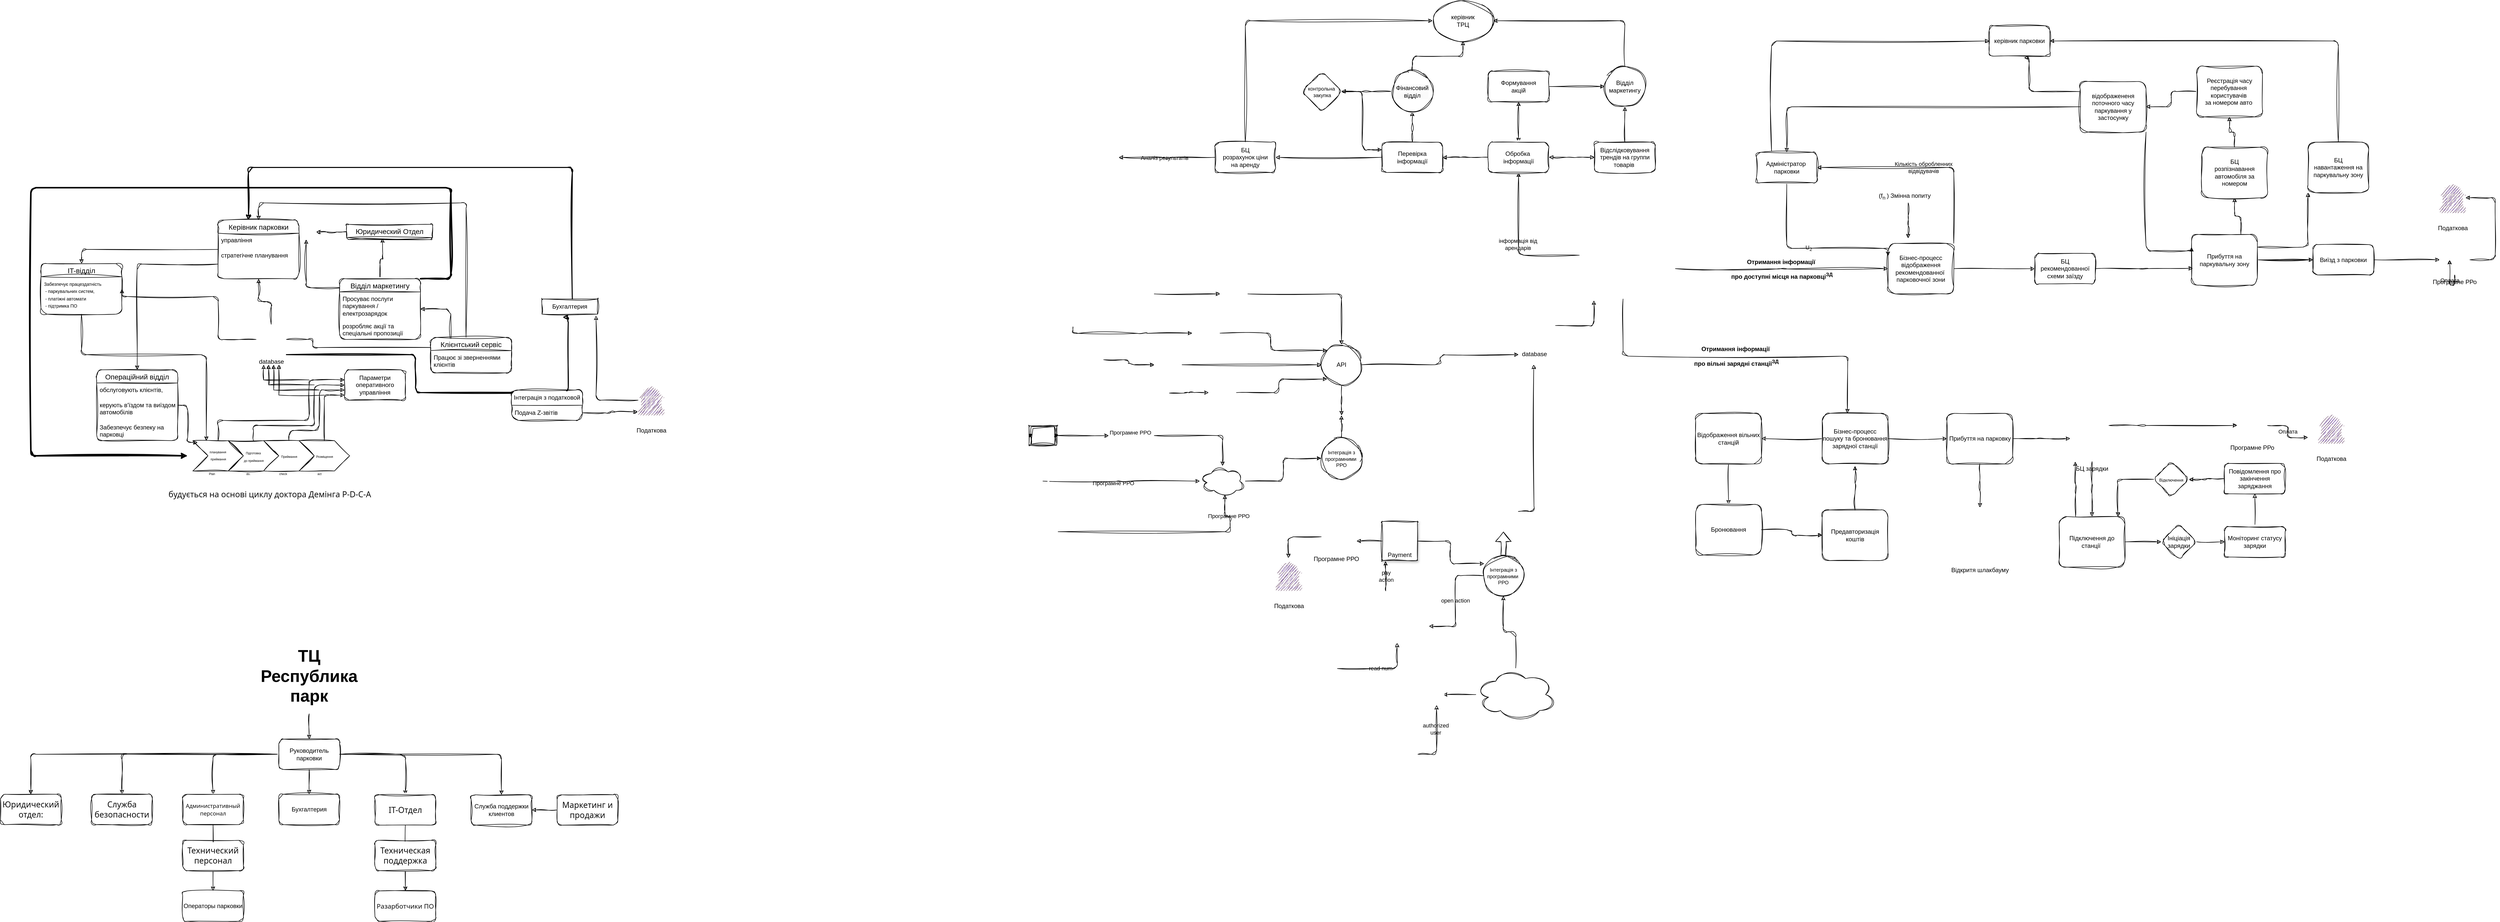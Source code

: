 <mxfile version="24.0.4" type="github">
  <diagram name="Страница — 1" id="5WF0044wQxZKyZhO8BZU">
    <mxGraphModel dx="2420" dy="2036" grid="1" gridSize="10" guides="1" tooltips="1" connect="1" arrows="1" fold="1" page="1" pageScale="1" pageWidth="827" pageHeight="1169" math="0" shadow="0">
      <root>
        <mxCell id="0" />
        <mxCell id="1" parent="0" />
        <mxCell id="KTGAiCn1GxETAqPLr9Fc-80" style="edgeStyle=orthogonalEdgeStyle;rounded=1;orthogonalLoop=1;jettySize=auto;html=1;entryX=0.5;entryY=1;entryDx=0;entryDy=0;labelBackgroundColor=none;fontColor=default;sketch=1;curveFitting=1;jiggle=2;" edge="1" parent="1" source="KTGAiCn1GxETAqPLr9Fc-74" target="KTGAiCn1GxETAqPLr9Fc-79">
          <mxGeometry relative="1" as="geometry" />
        </mxCell>
        <mxCell id="wAJIK72WsqmlUXFapf1H-13" value="" style="group;labelBackgroundColor=none;rounded=1;sketch=1;curveFitting=1;jiggle=2;" parent="1" vertex="1" connectable="0">
          <mxGeometry x="190" y="410" width="310" height="70" as="geometry" />
        </mxCell>
        <mxCell id="wAJIK72WsqmlUXFapf1H-3" value="&lt;p style=&quot;border-color: var(--border-color); font-size: 6px;&quot;&gt;&lt;font style=&quot;font-size: 6px;&quot;&gt;планування&amp;nbsp;&lt;/font&gt;&lt;/p&gt;&lt;p style=&quot;border-color: var(--border-color); font-size: 6px;&quot;&gt;&lt;font style=&quot;font-size: 6px;&quot;&gt;приймання&lt;/font&gt;&lt;/p&gt;" style="html=1;shadow=0;dashed=0;align=center;verticalAlign=middle;shape=mxgraph.arrows2.arrow;dy=0;dx=30;notch=30;labelBackgroundColor=none;rounded=1;sketch=1;curveFitting=1;jiggle=2;" parent="wAJIK72WsqmlUXFapf1H-13" vertex="1">
          <mxGeometry width="100" height="60" as="geometry" />
        </mxCell>
        <mxCell id="wAJIK72WsqmlUXFapf1H-7" value="&lt;font style=&quot;font-size: 6px;&quot;&gt;&amp;nbsp; &amp;nbsp; &amp;nbsp; &amp;nbsp; &amp;nbsp; &amp;nbsp; &amp;nbsp; &amp;nbsp; &amp;nbsp; Plan&amp;nbsp; &amp;nbsp; &amp;nbsp; &amp;nbsp; &amp;nbsp; &amp;nbsp; &amp;nbsp; &amp;nbsp; &amp;nbsp; &amp;nbsp; &amp;nbsp; &amp;nbsp; &amp;nbsp; &amp;nbsp; &amp;nbsp; &amp;nbsp; &amp;nbsp; &amp;nbsp; &amp;nbsp;do.&amp;nbsp; &amp;nbsp; &amp;nbsp; &amp;nbsp; &amp;nbsp; &amp;nbsp; &amp;nbsp; &amp;nbsp; &amp;nbsp; &amp;nbsp; &amp;nbsp; &amp;nbsp; &amp;nbsp; &amp;nbsp; &amp;nbsp; &amp;nbsp; &amp;nbsp; check&amp;nbsp; &amp;nbsp; &amp;nbsp; &amp;nbsp; &amp;nbsp; &amp;nbsp; &amp;nbsp; &amp;nbsp; &amp;nbsp; &amp;nbsp; &amp;nbsp; &amp;nbsp; &amp;nbsp; &amp;nbsp; &amp;nbsp; &amp;nbsp; &amp;nbsp; &amp;nbsp; act&amp;nbsp;&lt;/font&gt;" style="text;whiteSpace=wrap;html=1;labelBackgroundColor=none;rounded=1;sketch=1;curveFitting=1;jiggle=2;" parent="wAJIK72WsqmlUXFapf1H-13" vertex="1">
          <mxGeometry y="50" width="310" height="20" as="geometry" />
        </mxCell>
        <mxCell id="wAJIK72WsqmlUXFapf1H-8" value="&lt;p style=&quot;border-color: var(--border-color);&quot;&gt;&lt;font style=&quot;font-size: 6px;&quot;&gt;Підготовка&amp;nbsp;&lt;br&gt;&lt;/font&gt;&lt;span style=&quot;font-size: 6px; background-color: initial;&quot;&gt;до приймання&lt;/span&gt;&lt;/p&gt;" style="html=1;shadow=0;dashed=0;align=center;verticalAlign=middle;shape=mxgraph.arrows2.arrow;dy=0;dx=30;notch=30;labelBackgroundColor=none;rounded=1;sketch=1;curveFitting=1;jiggle=2;" parent="wAJIK72WsqmlUXFapf1H-13" vertex="1">
          <mxGeometry x="70" width="100" height="60" as="geometry" />
        </mxCell>
        <mxCell id="wAJIK72WsqmlUXFapf1H-9" value="&lt;p style=&quot;border-color: var(--border-color);&quot;&gt;&lt;font style=&quot;font-size: 6px;&quot;&gt;Приймання&lt;/font&gt;&lt;br&gt;&lt;/p&gt;" style="html=1;shadow=0;dashed=0;align=center;verticalAlign=middle;shape=mxgraph.arrows2.arrow;dy=0;dx=30;notch=30;labelBackgroundColor=none;rounded=1;sketch=1;curveFitting=1;jiggle=2;" parent="wAJIK72WsqmlUXFapf1H-13" vertex="1">
          <mxGeometry x="140" width="100" height="60" as="geometry" />
        </mxCell>
        <mxCell id="wAJIK72WsqmlUXFapf1H-10" value="&lt;p style=&quot;border-color: var(--border-color);&quot;&gt;&lt;font style=&quot;font-size: 6px;&quot;&gt;Розміщення&lt;/font&gt;&lt;br&gt;&lt;/p&gt;" style="html=1;shadow=0;dashed=0;align=center;verticalAlign=middle;shape=mxgraph.arrows2.arrow;dy=0;dx=30;notch=30;labelBackgroundColor=none;rounded=1;sketch=1;curveFitting=1;jiggle=2;" parent="wAJIK72WsqmlUXFapf1H-13" vertex="1">
          <mxGeometry x="210" width="100" height="60" as="geometry" />
        </mxCell>
        <mxCell id="wAJIK72WsqmlUXFapf1H-20" value="Операційний відділ" style="swimlane;fontStyle=0;childLayout=stackLayout;horizontal=1;startSize=26;horizontalStack=0;resizeParent=1;resizeParentMax=0;resizeLast=0;collapsible=1;marginBottom=0;align=center;fontSize=14;labelBackgroundColor=none;rounded=1;sketch=1;curveFitting=1;jiggle=2;" parent="1" vertex="1">
          <mxGeometry y="270" width="160" height="140" as="geometry">
            <mxRectangle y="270" width="170" height="30" as="alternateBounds" />
          </mxGeometry>
        </mxCell>
        <mxCell id="wAJIK72WsqmlUXFapf1H-21" value="обслуговують клієнтів,&amp;nbsp;" style="text;strokeColor=none;fillColor=none;spacingLeft=4;spacingRight=4;overflow=hidden;rotatable=0;points=[[0,0.5],[1,0.5]];portConstraint=eastwest;fontSize=12;whiteSpace=wrap;html=1;labelBackgroundColor=none;rounded=1;sketch=1;curveFitting=1;jiggle=2;" parent="wAJIK72WsqmlUXFapf1H-20" vertex="1">
          <mxGeometry y="26" width="160" height="30" as="geometry" />
        </mxCell>
        <mxCell id="wAJIK72WsqmlUXFapf1H-22" value="керують в&#39;їздом та виїздом автомобілів" style="text;strokeColor=none;fillColor=none;spacingLeft=4;spacingRight=4;overflow=hidden;rotatable=0;points=[[0,0.5],[1,0.5]];portConstraint=eastwest;fontSize=12;whiteSpace=wrap;html=1;labelBackgroundColor=none;rounded=1;sketch=1;curveFitting=1;jiggle=2;" parent="wAJIK72WsqmlUXFapf1H-20" vertex="1">
          <mxGeometry y="56" width="160" height="44" as="geometry" />
        </mxCell>
        <mxCell id="wAJIK72WsqmlUXFapf1H-23" value="Забезпечує безпеку на парковці" style="text;strokeColor=none;fillColor=none;spacingLeft=4;spacingRight=4;overflow=hidden;rotatable=0;points=[[0,0.5],[1,0.5]];portConstraint=eastwest;fontSize=12;whiteSpace=wrap;html=1;labelBackgroundColor=none;rounded=1;sketch=1;curveFitting=1;jiggle=2;" parent="wAJIK72WsqmlUXFapf1H-20" vertex="1">
          <mxGeometry y="100" width="160" height="40" as="geometry" />
        </mxCell>
        <mxCell id="wAJIK72WsqmlUXFapf1H-28" value="IT-відділ" style="swimlane;fontStyle=0;childLayout=stackLayout;horizontal=1;startSize=26;horizontalStack=0;resizeParent=1;resizeParentMax=0;resizeLast=0;collapsible=1;marginBottom=0;align=center;fontSize=14;labelBackgroundColor=none;rounded=1;sketch=1;curveFitting=1;jiggle=2;" parent="1" vertex="1">
          <mxGeometry x="-110" y="60" width="160" height="100" as="geometry">
            <mxRectangle x="-110" y="60" width="170" height="30" as="alternateBounds" />
          </mxGeometry>
        </mxCell>
        <mxCell id="wAJIK72WsqmlUXFapf1H-29" value="&lt;font style=&quot;font-size: 9px;&quot;&gt;Забезпечує працездатність&lt;br&gt;&amp;nbsp;- паркувальних систем,&amp;nbsp;&lt;br&gt;&amp;nbsp;- платіжні автомати&lt;br&gt;&amp;nbsp;- підтримка ПО&lt;br&gt;&lt;/font&gt;" style="text;strokeColor=none;fillColor=none;spacingLeft=4;spacingRight=4;overflow=hidden;rotatable=0;points=[[0,0.5],[1,0.5]];portConstraint=eastwest;fontSize=12;whiteSpace=wrap;html=1;labelBackgroundColor=none;rounded=1;sketch=1;curveFitting=1;jiggle=2;" parent="wAJIK72WsqmlUXFapf1H-28" vertex="1">
          <mxGeometry y="26" width="160" height="74" as="geometry" />
        </mxCell>
        <mxCell id="wAJIK72WsqmlUXFapf1H-57" style="edgeStyle=orthogonalEdgeStyle;rounded=1;orthogonalLoop=1;jettySize=auto;html=1;entryX=1;entryY=0.5;entryDx=0;entryDy=0;labelBackgroundColor=none;fontColor=default;sketch=1;curveFitting=1;jiggle=2;" parent="1" source="wAJIK72WsqmlUXFapf1H-32" edge="1">
          <mxGeometry relative="1" as="geometry">
            <mxPoint x="434" y="-2.5" as="targetPoint" />
            <Array as="points" />
          </mxGeometry>
        </mxCell>
        <mxCell id="wAJIK72WsqmlUXFapf1H-60" style="edgeStyle=orthogonalEdgeStyle;rounded=1;orthogonalLoop=1;jettySize=auto;html=1;entryX=1;entryY=0.5;entryDx=0;entryDy=0;labelBackgroundColor=none;fontColor=default;sketch=1;curveFitting=1;jiggle=2;" parent="1" source="wAJIK72WsqmlUXFapf1H-36" target="wAJIK72WsqmlUXFapf1H-28" edge="1">
          <mxGeometry relative="1" as="geometry">
            <Array as="points">
              <mxPoint x="240" y="210" />
              <mxPoint x="240" y="125" />
            </Array>
          </mxGeometry>
        </mxCell>
        <mxCell id="wAJIK72WsqmlUXFapf1H-63" style="edgeStyle=orthogonalEdgeStyle;rounded=1;orthogonalLoop=1;jettySize=auto;html=1;entryX=0.5;entryY=1;entryDx=0;entryDy=0;labelBackgroundColor=none;fontColor=default;sketch=1;curveFitting=1;jiggle=2;" parent="1" source="wAJIK72WsqmlUXFapf1H-36" target="wAJIK72WsqmlUXFapf1H-16" edge="1">
          <mxGeometry relative="1" as="geometry" />
        </mxCell>
        <mxCell id="wAJIK72WsqmlUXFapf1H-79" style="edgeStyle=orthogonalEdgeStyle;rounded=1;orthogonalLoop=1;jettySize=auto;html=1;entryX=0.371;entryY=1.2;entryDx=0;entryDy=0;strokeWidth=2;entryPerimeter=0;labelBackgroundColor=none;fontColor=default;sketch=1;curveFitting=1;jiggle=2;" parent="1" source="wAJIK72WsqmlUXFapf1H-36" target="wAJIK72WsqmlUXFapf1H-78" edge="1">
          <mxGeometry relative="1" as="geometry">
            <Array as="points">
              <mxPoint x="630" y="240" />
              <mxPoint x="630" y="315" />
              <mxPoint x="932" y="315" />
            </Array>
          </mxGeometry>
        </mxCell>
        <mxCell id="wAJIK72WsqmlUXFapf1H-36" value="database" style="shape=image;html=1;verticalAlign=top;verticalLabelPosition=bottom;labelBackgroundColor=none;imageAspect=0;aspect=fixed;image=https://cdn0.iconfinder.com/data/icons/evericons-24px-vol-2/24/database-128.png;rounded=1;sketch=1;curveFitting=1;jiggle=2;" parent="1" vertex="1">
          <mxGeometry x="315" y="180" width="60" height="60" as="geometry" />
        </mxCell>
        <mxCell id="wAJIK72WsqmlUXFapf1H-64" style="edgeStyle=orthogonalEdgeStyle;rounded=1;orthogonalLoop=1;jettySize=auto;html=1;labelBackgroundColor=none;fontColor=default;sketch=1;curveFitting=1;jiggle=2;" parent="1" edge="1">
          <mxGeometry relative="1" as="geometry">
            <mxPoint x="414" y="12.5" as="targetPoint" />
            <mxPoint x="484" y="107.5" as="sourcePoint" />
          </mxGeometry>
        </mxCell>
        <mxCell id="wAJIK72WsqmlUXFapf1H-43" value="Параметри оперативного управління" style="rounded=1;whiteSpace=wrap;html=1;labelBackgroundColor=none;sketch=1;curveFitting=1;jiggle=2;" parent="1" vertex="1">
          <mxGeometry x="490" y="270" width="120" height="60" as="geometry" />
        </mxCell>
        <mxCell id="wAJIK72WsqmlUXFapf1H-44" style="edgeStyle=orthogonalEdgeStyle;rounded=1;orthogonalLoop=1;jettySize=auto;html=1;labelBackgroundColor=none;fontColor=default;sketch=1;curveFitting=1;jiggle=2;" parent="1" source="wAJIK72WsqmlUXFapf1H-10" edge="1">
          <mxGeometry relative="1" as="geometry">
            <mxPoint x="490" y="320" as="targetPoint" />
            <Array as="points">
              <mxPoint x="450" y="320" />
              <mxPoint x="490" y="320" />
            </Array>
          </mxGeometry>
        </mxCell>
        <mxCell id="wAJIK72WsqmlUXFapf1H-46" value="" style="endArrow=none;html=1;rounded=1;labelBackgroundColor=none;fontColor=default;sketch=1;curveFitting=1;jiggle=2;" parent="1" edge="1">
          <mxGeometry width="50" height="50" relative="1" as="geometry">
            <mxPoint x="360" y="320" as="sourcePoint" />
            <mxPoint x="450" y="320" as="targetPoint" />
          </mxGeometry>
        </mxCell>
        <mxCell id="wAJIK72WsqmlUXFapf1H-47" value="" style="endArrow=classic;html=1;rounded=1;labelBackgroundColor=none;fontColor=default;sketch=1;curveFitting=1;jiggle=2;" parent="1" edge="1">
          <mxGeometry width="50" height="50" relative="1" as="geometry">
            <mxPoint x="360" y="320" as="sourcePoint" />
            <mxPoint x="360" y="260" as="targetPoint" />
          </mxGeometry>
        </mxCell>
        <mxCell id="wAJIK72WsqmlUXFapf1H-48" style="edgeStyle=orthogonalEdgeStyle;rounded=1;orthogonalLoop=1;jettySize=auto;html=1;labelBackgroundColor=none;fontColor=default;sketch=1;curveFitting=1;jiggle=2;" parent="1" source="wAJIK72WsqmlUXFapf1H-9" edge="1">
          <mxGeometry relative="1" as="geometry">
            <mxPoint x="490" y="310" as="targetPoint" />
            <Array as="points">
              <mxPoint x="380" y="390" />
              <mxPoint x="440" y="390" />
              <mxPoint x="440" y="310" />
              <mxPoint x="490" y="310" />
            </Array>
          </mxGeometry>
        </mxCell>
        <mxCell id="wAJIK72WsqmlUXFapf1H-49" style="edgeStyle=orthogonalEdgeStyle;rounded=1;orthogonalLoop=1;jettySize=auto;html=1;entryX=0;entryY=0.5;entryDx=0;entryDy=0;labelBackgroundColor=none;fontColor=default;sketch=1;curveFitting=1;jiggle=2;" parent="1" source="wAJIK72WsqmlUXFapf1H-8" target="wAJIK72WsqmlUXFapf1H-43" edge="1">
          <mxGeometry relative="1" as="geometry">
            <Array as="points">
              <mxPoint x="310" y="380" />
              <mxPoint x="430" y="380" />
              <mxPoint x="430" y="300" />
            </Array>
          </mxGeometry>
        </mxCell>
        <mxCell id="wAJIK72WsqmlUXFapf1H-50" style="edgeStyle=orthogonalEdgeStyle;rounded=1;orthogonalLoop=1;jettySize=auto;html=1;entryX=0;entryY=0.333;entryDx=0;entryDy=0;entryPerimeter=0;labelBackgroundColor=none;fontColor=default;sketch=1;curveFitting=1;jiggle=2;" parent="1" source="wAJIK72WsqmlUXFapf1H-3" target="wAJIK72WsqmlUXFapf1H-43" edge="1">
          <mxGeometry relative="1" as="geometry">
            <mxPoint x="260" y="310" as="targetPoint" />
            <Array as="points">
              <mxPoint x="240" y="370" />
              <mxPoint x="420" y="370" />
              <mxPoint x="420" y="290" />
            </Array>
          </mxGeometry>
        </mxCell>
        <mxCell id="wAJIK72WsqmlUXFapf1H-51" value="" style="endArrow=none;html=1;rounded=1;labelBackgroundColor=none;fontColor=default;sketch=1;curveFitting=1;jiggle=2;" parent="1" edge="1">
          <mxGeometry width="50" height="50" relative="1" as="geometry">
            <mxPoint x="350" y="310" as="sourcePoint" />
            <mxPoint x="440" y="310" as="targetPoint" />
          </mxGeometry>
        </mxCell>
        <mxCell id="wAJIK72WsqmlUXFapf1H-52" value="" style="endArrow=classic;html=1;rounded=1;labelBackgroundColor=none;fontColor=default;sketch=1;curveFitting=1;jiggle=2;" parent="1" edge="1">
          <mxGeometry width="50" height="50" relative="1" as="geometry">
            <mxPoint x="350" y="310" as="sourcePoint" />
            <mxPoint x="350" y="260" as="targetPoint" />
          </mxGeometry>
        </mxCell>
        <mxCell id="wAJIK72WsqmlUXFapf1H-53" value="" style="endArrow=none;html=1;rounded=1;labelBackgroundColor=none;fontColor=default;sketch=1;curveFitting=1;jiggle=2;" parent="1" edge="1">
          <mxGeometry width="50" height="50" relative="1" as="geometry">
            <mxPoint x="340" y="299.8" as="sourcePoint" />
            <mxPoint x="430" y="299.8" as="targetPoint" />
          </mxGeometry>
        </mxCell>
        <mxCell id="wAJIK72WsqmlUXFapf1H-54" value="" style="endArrow=classic;html=1;rounded=1;labelBackgroundColor=none;fontColor=default;sketch=1;curveFitting=1;jiggle=2;" parent="1" edge="1">
          <mxGeometry width="50" height="50" relative="1" as="geometry">
            <mxPoint x="340" y="300" as="sourcePoint" />
            <mxPoint x="340" y="260" as="targetPoint" />
          </mxGeometry>
        </mxCell>
        <mxCell id="wAJIK72WsqmlUXFapf1H-55" value="" style="endArrow=none;html=1;rounded=1;labelBackgroundColor=none;fontColor=default;sketch=1;curveFitting=1;jiggle=2;" parent="1" edge="1">
          <mxGeometry width="50" height="50" relative="1" as="geometry">
            <mxPoint x="330" y="290" as="sourcePoint" />
            <mxPoint x="420" y="290" as="targetPoint" />
          </mxGeometry>
        </mxCell>
        <mxCell id="wAJIK72WsqmlUXFapf1H-56" value="" style="endArrow=classic;html=1;rounded=1;labelBackgroundColor=none;fontColor=default;sketch=1;curveFitting=1;jiggle=2;" parent="1" edge="1">
          <mxGeometry width="50" height="50" relative="1" as="geometry">
            <mxPoint x="330" y="290" as="sourcePoint" />
            <mxPoint x="330" y="260" as="targetPoint" />
          </mxGeometry>
        </mxCell>
        <mxCell id="wAJIK72WsqmlUXFapf1H-59" style="edgeStyle=orthogonalEdgeStyle;rounded=1;orthogonalLoop=1;jettySize=auto;html=1;entryX=0.5;entryY=0;entryDx=0;entryDy=0;labelBackgroundColor=none;fontColor=default;sketch=1;curveFitting=1;jiggle=2;" parent="1" source="wAJIK72WsqmlUXFapf1H-16" target="wAJIK72WsqmlUXFapf1H-28" edge="1">
          <mxGeometry relative="1" as="geometry" />
        </mxCell>
        <mxCell id="wAJIK72WsqmlUXFapf1H-71" style="edgeStyle=orthogonalEdgeStyle;rounded=1;orthogonalLoop=1;jettySize=auto;html=1;exitX=0;exitY=0.75;exitDx=0;exitDy=0;entryX=0.5;entryY=0;entryDx=0;entryDy=0;labelBackgroundColor=none;fontColor=default;sketch=1;curveFitting=1;jiggle=2;" parent="1" source="wAJIK72WsqmlUXFapf1H-16" target="wAJIK72WsqmlUXFapf1H-20" edge="1">
          <mxGeometry relative="1" as="geometry" />
        </mxCell>
        <mxCell id="wAJIK72WsqmlUXFapf1H-16" value="Керівник парковки" style="swimlane;fontStyle=0;childLayout=stackLayout;horizontal=1;startSize=26;horizontalStack=0;resizeParent=1;resizeParentMax=0;resizeLast=0;collapsible=1;marginBottom=0;align=center;fontSize=14;labelBackgroundColor=none;rounded=1;sketch=1;curveFitting=1;jiggle=2;" parent="1" vertex="1">
          <mxGeometry x="240" y="-26" width="160" height="116" as="geometry">
            <mxRectangle x="260" y="-17.5" width="170" height="30" as="alternateBounds" />
          </mxGeometry>
        </mxCell>
        <mxCell id="wAJIK72WsqmlUXFapf1H-58" value="" style="group;labelBackgroundColor=none;rounded=1;sketch=1;curveFitting=1;jiggle=2;" parent="wAJIK72WsqmlUXFapf1H-16" vertex="1" connectable="0">
          <mxGeometry y="26" width="160" height="90" as="geometry" />
        </mxCell>
        <mxCell id="wAJIK72WsqmlUXFapf1H-19" value="управління" style="text;spacingLeft=4;spacingRight=4;overflow=hidden;rotatable=0;points=[[0,0.5],[1,0.5]];portConstraint=eastwest;fontSize=12;whiteSpace=wrap;html=1;labelBackgroundColor=none;rounded=1;sketch=1;curveFitting=1;jiggle=2;" parent="wAJIK72WsqmlUXFapf1H-58" vertex="1">
          <mxGeometry width="160" height="30" as="geometry" />
        </mxCell>
        <mxCell id="wAJIK72WsqmlUXFapf1H-17" value="стратегічне планування" style="text;spacingLeft=4;spacingRight=4;overflow=hidden;rotatable=0;points=[[0,0.5],[1,0.5]];portConstraint=eastwest;fontSize=12;whiteSpace=wrap;html=1;labelBackgroundColor=none;rounded=1;sketch=1;curveFitting=1;jiggle=2;" parent="wAJIK72WsqmlUXFapf1H-58" vertex="1">
          <mxGeometry y="30" width="160" height="30" as="geometry" />
        </mxCell>
        <mxCell id="wAJIK72WsqmlUXFapf1H-32" value="Юридический Отдел" style="swimlane;fontStyle=0;childLayout=stackLayout;horizontal=1;startSize=26;horizontalStack=0;resizeParent=1;resizeParentMax=0;resizeLast=0;collapsible=1;marginBottom=0;align=center;fontSize=14;labelBackgroundColor=none;rounded=1;sketch=1;curveFitting=1;jiggle=2;" parent="1" vertex="1" collapsed="1">
          <mxGeometry x="494" y="-17.5" width="170" height="30" as="geometry">
            <mxRectangle x="480" y="80" width="160" height="116" as="alternateBounds" />
          </mxGeometry>
        </mxCell>
        <mxCell id="wAJIK72WsqmlUXFapf1H-33" value="Item 1" style="text;strokeColor=none;fillColor=none;spacingLeft=4;spacingRight=4;overflow=hidden;rotatable=0;points=[[0,0.5],[1,0.5]];portConstraint=eastwest;fontSize=12;whiteSpace=wrap;html=1;labelBackgroundColor=none;rounded=1;sketch=1;curveFitting=1;jiggle=2;" parent="wAJIK72WsqmlUXFapf1H-32" vertex="1">
          <mxGeometry y="26" width="160" height="30" as="geometry" />
        </mxCell>
        <mxCell id="wAJIK72WsqmlUXFapf1H-34" value="Item 2" style="text;strokeColor=none;fillColor=none;spacingLeft=4;spacingRight=4;overflow=hidden;rotatable=0;points=[[0,0.5],[1,0.5]];portConstraint=eastwest;fontSize=12;whiteSpace=wrap;html=1;labelBackgroundColor=none;rounded=1;sketch=1;curveFitting=1;jiggle=2;" parent="wAJIK72WsqmlUXFapf1H-32" vertex="1">
          <mxGeometry y="56" width="160" height="30" as="geometry" />
        </mxCell>
        <mxCell id="wAJIK72WsqmlUXFapf1H-35" value="Item 3" style="text;strokeColor=none;fillColor=none;spacingLeft=4;spacingRight=4;overflow=hidden;rotatable=0;points=[[0,0.5],[1,0.5]];portConstraint=eastwest;fontSize=12;whiteSpace=wrap;html=1;labelBackgroundColor=none;rounded=1;sketch=1;curveFitting=1;jiggle=2;" parent="wAJIK72WsqmlUXFapf1H-32" vertex="1">
          <mxGeometry y="86" width="160" height="30" as="geometry" />
        </mxCell>
        <mxCell id="wAJIK72WsqmlUXFapf1H-67" value="" style="edgeStyle=orthogonalEdgeStyle;rounded=1;orthogonalLoop=1;jettySize=auto;html=1;entryX=1;entryY=0.5;entryDx=0;entryDy=0;labelBackgroundColor=none;fontColor=default;sketch=1;curveFitting=1;jiggle=2;" parent="1" source="wAJIK72WsqmlUXFapf1H-36" target="wAJIK72WsqmlUXFapf1H-38" edge="1">
          <mxGeometry relative="1" as="geometry">
            <mxPoint x="375" y="210" as="sourcePoint" />
            <mxPoint x="664" y="-2" as="targetPoint" />
            <Array as="points">
              <mxPoint x="427" y="210" />
              <mxPoint x="427" y="226" />
              <mxPoint x="700" y="226" />
              <mxPoint x="700" y="150" />
            </Array>
          </mxGeometry>
        </mxCell>
        <mxCell id="wAJIK72WsqmlUXFapf1H-69" style="edgeStyle=orthogonalEdgeStyle;rounded=1;orthogonalLoop=1;jettySize=auto;html=1;labelBackgroundColor=none;fontColor=default;sketch=1;curveFitting=1;jiggle=2;" parent="1" source="wAJIK72WsqmlUXFapf1H-38" edge="1">
          <mxGeometry relative="1" as="geometry">
            <mxPoint x="565" y="10" as="targetPoint" />
          </mxGeometry>
        </mxCell>
        <mxCell id="wAJIK72WsqmlUXFapf1H-73" style="edgeStyle=orthogonalEdgeStyle;rounded=1;orthogonalLoop=1;jettySize=auto;html=1;exitX=1;exitY=0;exitDx=0;exitDy=0;strokeWidth=3;labelBackgroundColor=none;fontColor=default;sketch=1;curveFitting=1;jiggle=2;" parent="1" source="wAJIK72WsqmlUXFapf1H-38" edge="1">
          <mxGeometry relative="1" as="geometry">
            <mxPoint x="180" y="440" as="targetPoint" />
            <Array as="points">
              <mxPoint x="700" y="90" />
              <mxPoint x="700" y="-90" />
              <mxPoint x="-130" y="-90" />
              <mxPoint x="-130" y="440" />
            </Array>
          </mxGeometry>
        </mxCell>
        <mxCell id="wAJIK72WsqmlUXFapf1H-38" value="Відділ маркетингу" style="swimlane;fontStyle=0;childLayout=stackLayout;horizontal=1;startSize=26;horizontalStack=0;resizeParent=1;resizeParentMax=0;resizeLast=0;collapsible=1;marginBottom=0;align=center;fontSize=14;labelBackgroundColor=none;rounded=1;sketch=1;curveFitting=1;jiggle=2;" parent="1" vertex="1">
          <mxGeometry x="480" y="90" width="160" height="120" as="geometry">
            <mxRectangle x="480" y="90" width="170" height="30" as="alternateBounds" />
          </mxGeometry>
        </mxCell>
        <mxCell id="wAJIK72WsqmlUXFapf1H-40" value="Просуває послуги паркування / електрозарядок" style="text;strokeColor=none;fillColor=none;spacingLeft=4;spacingRight=4;overflow=hidden;rotatable=0;points=[[0,0.5],[1,0.5]];portConstraint=eastwest;fontSize=12;whiteSpace=wrap;html=1;labelBackgroundColor=none;rounded=1;sketch=1;curveFitting=1;jiggle=2;" parent="wAJIK72WsqmlUXFapf1H-38" vertex="1">
          <mxGeometry y="26" width="160" height="54" as="geometry" />
        </mxCell>
        <mxCell id="wAJIK72WsqmlUXFapf1H-41" value="розробляє акції та спеціальні пропозиції" style="text;strokeColor=none;fillColor=none;spacingLeft=4;spacingRight=4;overflow=hidden;rotatable=0;points=[[0,0.5],[1,0.5]];portConstraint=eastwest;fontSize=12;whiteSpace=wrap;html=1;labelBackgroundColor=none;rounded=1;sketch=1;curveFitting=1;jiggle=2;" parent="wAJIK72WsqmlUXFapf1H-38" vertex="1">
          <mxGeometry y="80" width="160" height="40" as="geometry" />
        </mxCell>
        <mxCell id="wAJIK72WsqmlUXFapf1H-70" style="edgeStyle=orthogonalEdgeStyle;rounded=1;orthogonalLoop=1;jettySize=auto;html=1;entryX=0.5;entryY=0;entryDx=0;entryDy=0;labelBackgroundColor=none;fontColor=default;sketch=1;curveFitting=1;jiggle=2;" parent="1" source="wAJIK72WsqmlUXFapf1H-24" target="wAJIK72WsqmlUXFapf1H-16" edge="1">
          <mxGeometry relative="1" as="geometry">
            <Array as="points">
              <mxPoint x="730" y="210" />
              <mxPoint x="730" y="-60" />
              <mxPoint x="320" y="-60" />
            </Array>
          </mxGeometry>
        </mxCell>
        <mxCell id="wAJIK72WsqmlUXFapf1H-24" value="Клієнтський сервіс" style="swimlane;fontStyle=0;childLayout=stackLayout;horizontal=1;startSize=26;horizontalStack=0;resizeParent=1;resizeParentMax=0;resizeLast=0;collapsible=1;marginBottom=0;align=center;fontSize=14;labelBackgroundColor=none;rounded=1;sketch=1;curveFitting=1;jiggle=2;" parent="1" vertex="1">
          <mxGeometry x="660" y="206" width="160" height="70" as="geometry">
            <mxRectangle x="480" y="195" width="170" height="30" as="alternateBounds" />
          </mxGeometry>
        </mxCell>
        <mxCell id="wAJIK72WsqmlUXFapf1H-25" value="Працює зі зверненнями клієнтів" style="text;strokeColor=none;fillColor=none;spacingLeft=4;spacingRight=4;overflow=hidden;rotatable=0;points=[[0,0.5],[1,0.5]];portConstraint=eastwest;fontSize=12;whiteSpace=wrap;html=1;labelBackgroundColor=none;rounded=1;sketch=1;curveFitting=1;jiggle=2;" parent="wAJIK72WsqmlUXFapf1H-24" vertex="1">
          <mxGeometry y="26" width="160" height="44" as="geometry" />
        </mxCell>
        <mxCell id="wAJIK72WsqmlUXFapf1H-72" style="edgeStyle=orthogonalEdgeStyle;rounded=1;orthogonalLoop=1;jettySize=auto;html=1;entryX=0.094;entryY=0.06;entryDx=0;entryDy=0;entryPerimeter=0;labelBackgroundColor=none;fontColor=default;sketch=1;curveFitting=1;jiggle=2;" parent="1" source="wAJIK72WsqmlUXFapf1H-20" target="wAJIK72WsqmlUXFapf1H-3" edge="1">
          <mxGeometry relative="1" as="geometry" />
        </mxCell>
        <mxCell id="wAJIK72WsqmlUXFapf1H-75" value="Бухгалтерия" style="swimlane;fontStyle=0;childLayout=stackLayout;horizontal=1;startSize=30;horizontalStack=0;resizeParent=1;resizeParentMax=0;resizeLast=0;collapsible=1;marginBottom=0;whiteSpace=wrap;html=1;labelBackgroundColor=none;rounded=1;sketch=1;curveFitting=1;jiggle=2;" parent="1" vertex="1" collapsed="1">
          <mxGeometry x="880" y="130" width="110" height="30" as="geometry">
            <mxRectangle x="880" y="130" width="140" height="120" as="alternateBounds" />
          </mxGeometry>
        </mxCell>
        <mxCell id="wAJIK72WsqmlUXFapf1H-76" value="Item 1" style="text;strokeColor=none;fillColor=none;align=left;verticalAlign=middle;spacingLeft=4;spacingRight=4;overflow=hidden;points=[[0,0.5],[1,0.5]];portConstraint=eastwest;rotatable=0;whiteSpace=wrap;html=1;labelBackgroundColor=none;rounded=1;sketch=1;curveFitting=1;jiggle=2;" parent="wAJIK72WsqmlUXFapf1H-75" vertex="1">
          <mxGeometry y="30" width="140" height="30" as="geometry" />
        </mxCell>
        <mxCell id="wAJIK72WsqmlUXFapf1H-77" value="Item 2" style="text;strokeColor=none;fillColor=none;align=left;verticalAlign=middle;spacingLeft=4;spacingRight=4;overflow=hidden;points=[[0,0.5],[1,0.5]];portConstraint=eastwest;rotatable=0;whiteSpace=wrap;html=1;labelBackgroundColor=none;rounded=1;sketch=1;curveFitting=1;jiggle=2;" parent="wAJIK72WsqmlUXFapf1H-75" vertex="1">
          <mxGeometry y="60" width="140" height="30" as="geometry" />
        </mxCell>
        <mxCell id="wAJIK72WsqmlUXFapf1H-78" value="Item 3" style="text;strokeColor=none;fillColor=none;align=left;verticalAlign=middle;spacingLeft=4;spacingRight=4;overflow=hidden;points=[[0,0.5],[1,0.5]];portConstraint=eastwest;rotatable=0;whiteSpace=wrap;html=1;labelBackgroundColor=none;rounded=1;sketch=1;curveFitting=1;jiggle=2;" parent="wAJIK72WsqmlUXFapf1H-75" vertex="1">
          <mxGeometry y="90" width="140" height="30" as="geometry" />
        </mxCell>
        <mxCell id="wAJIK72WsqmlUXFapf1H-82" value="Інтеграція з податковой" style="swimlane;fontStyle=0;childLayout=stackLayout;horizontal=1;startSize=30;horizontalStack=0;resizeParent=1;resizeParentMax=0;resizeLast=0;collapsible=1;marginBottom=0;whiteSpace=wrap;html=1;labelBackgroundColor=none;rounded=1;sketch=1;curveFitting=1;jiggle=2;" parent="1" vertex="1">
          <mxGeometry x="820" y="310" width="140" height="60" as="geometry" />
        </mxCell>
        <mxCell id="wAJIK72WsqmlUXFapf1H-83" value="Подача Z-звітів" style="text;strokeColor=none;fillColor=none;align=left;verticalAlign=middle;spacingLeft=4;spacingRight=4;overflow=hidden;points=[[0,0.5],[1,0.5]];portConstraint=eastwest;rotatable=0;whiteSpace=wrap;html=1;labelBackgroundColor=none;rounded=1;sketch=1;curveFitting=1;jiggle=2;" parent="wAJIK72WsqmlUXFapf1H-82" vertex="1">
          <mxGeometry y="30" width="140" height="30" as="geometry" />
        </mxCell>
        <mxCell id="wAJIK72WsqmlUXFapf1H-88" value="Податкова" style="verticalLabelPosition=bottom;aspect=fixed;html=1;shape=mxgraph.salesforce.government;labelBackgroundColor=none;rounded=1;sketch=1;curveFitting=1;jiggle=2;" parent="1" vertex="1">
          <mxGeometry x="1070" y="300" width="51.6" height="60" as="geometry" />
        </mxCell>
        <mxCell id="wAJIK72WsqmlUXFapf1H-89" style="edgeStyle=orthogonalEdgeStyle;rounded=1;orthogonalLoop=1;jettySize=auto;html=1;entryX=-0.019;entryY=0.886;entryDx=0;entryDy=0;entryPerimeter=0;labelBackgroundColor=none;fontColor=default;sketch=1;curveFitting=1;jiggle=2;" parent="1" source="wAJIK72WsqmlUXFapf1H-83" target="wAJIK72WsqmlUXFapf1H-88" edge="1">
          <mxGeometry relative="1" as="geometry" />
        </mxCell>
        <mxCell id="wAJIK72WsqmlUXFapf1H-90" style="edgeStyle=orthogonalEdgeStyle;rounded=1;orthogonalLoop=1;jettySize=auto;html=1;entryX=0.971;entryY=1.1;entryDx=0;entryDy=0;entryPerimeter=0;labelBackgroundColor=none;fontColor=default;sketch=1;curveFitting=1;jiggle=2;" parent="1" source="wAJIK72WsqmlUXFapf1H-88" target="wAJIK72WsqmlUXFapf1H-76" edge="1">
          <mxGeometry relative="1" as="geometry" />
        </mxCell>
        <mxCell id="wAJIK72WsqmlUXFapf1H-91" style="edgeStyle=orthogonalEdgeStyle;rounded=1;orthogonalLoop=1;jettySize=auto;html=1;entryX=0.375;entryY=0;entryDx=0;entryDy=0;entryPerimeter=0;strokeWidth=2;labelBackgroundColor=none;fontColor=default;sketch=1;curveFitting=1;jiggle=2;" parent="1" source="wAJIK72WsqmlUXFapf1H-75" target="wAJIK72WsqmlUXFapf1H-16" edge="1">
          <mxGeometry relative="1" as="geometry">
            <Array as="points">
              <mxPoint x="940" y="-130" />
              <mxPoint x="300" y="-130" />
            </Array>
          </mxGeometry>
        </mxCell>
        <mxCell id="wAJIK72WsqmlUXFapf1H-92" value="&lt;span style=&quot;color: rgb(15, 15, 15); font-family: Söhne, ui-sans-serif, system-ui, -apple-system, &amp;quot;Segoe UI&amp;quot;, Roboto, Ubuntu, Cantarell, &amp;quot;Noto Sans&amp;quot;, sans-serif, &amp;quot;Helvetica Neue&amp;quot;, Arial, &amp;quot;Apple Color Emoji&amp;quot;, &amp;quot;Segoe UI Emoji&amp;quot;, &amp;quot;Segoe UI Symbol&amp;quot;, &amp;quot;Noto Color Emoji&amp;quot;; font-size: 16px; font-style: normal; font-variant-ligatures: normal; font-variant-caps: normal; font-weight: 400; letter-spacing: normal; orphans: 2; text-align: start; text-indent: 0px; text-transform: none; widows: 2; word-spacing: 0px; -webkit-text-stroke-width: 0px; text-decoration-thickness: initial; text-decoration-style: initial; text-decoration-color: initial; float: none; display: inline !important;&quot;&gt;будується на основі циклу доктора Демінга P-D-C-A &lt;/span&gt;" style="text;whiteSpace=wrap;html=1;strokeWidth=4;labelBackgroundColor=none;rounded=1;sketch=1;curveFitting=1;jiggle=2;" parent="1" vertex="1">
          <mxGeometry x="140" y="500" width="430" height="40" as="geometry" />
        </mxCell>
        <mxCell id="wAJIK72WsqmlUXFapf1H-128" style="edgeStyle=orthogonalEdgeStyle;rounded=1;orthogonalLoop=1;jettySize=auto;html=1;labelBackgroundColor=none;fontColor=default;sketch=1;curveFitting=1;jiggle=2;" parent="1" source="wAJIK72WsqmlUXFapf1H-93" target="wAJIK72WsqmlUXFapf1H-99" edge="1">
          <mxGeometry relative="1" as="geometry" />
        </mxCell>
        <mxCell id="wAJIK72WsqmlUXFapf1H-93" value="&lt;b&gt;&lt;font style=&quot;font-size: 33px;&quot;&gt;ТЦ Республика парк&lt;/font&gt;&lt;/b&gt;" style="text;html=1;align=center;verticalAlign=middle;whiteSpace=wrap;rounded=1;labelBackgroundColor=none;sketch=1;curveFitting=1;jiggle=2;" parent="1" vertex="1">
          <mxGeometry x="300" y="800" width="240" height="150" as="geometry" />
        </mxCell>
        <mxCell id="wAJIK72WsqmlUXFapf1H-115" style="edgeStyle=orthogonalEdgeStyle;rounded=1;orthogonalLoop=1;jettySize=auto;html=1;entryX=0.5;entryY=0;entryDx=0;entryDy=0;labelBackgroundColor=none;fontColor=default;sketch=1;curveFitting=1;jiggle=2;" parent="1" source="wAJIK72WsqmlUXFapf1H-99" target="wAJIK72WsqmlUXFapf1H-114" edge="1">
          <mxGeometry relative="1" as="geometry" />
        </mxCell>
        <mxCell id="wAJIK72WsqmlUXFapf1H-123" style="edgeStyle=orthogonalEdgeStyle;rounded=1;orthogonalLoop=1;jettySize=auto;html=1;entryX=0.5;entryY=0;entryDx=0;entryDy=0;labelBackgroundColor=none;fontColor=default;sketch=1;curveFitting=1;jiggle=2;" parent="1" source="wAJIK72WsqmlUXFapf1H-99" target="wAJIK72WsqmlUXFapf1H-112" edge="1">
          <mxGeometry relative="1" as="geometry" />
        </mxCell>
        <mxCell id="wAJIK72WsqmlUXFapf1H-124" style="edgeStyle=orthogonalEdgeStyle;rounded=1;orthogonalLoop=1;jettySize=auto;html=1;labelBackgroundColor=none;fontColor=default;sketch=1;curveFitting=1;jiggle=2;" parent="1" source="wAJIK72WsqmlUXFapf1H-99" target="wAJIK72WsqmlUXFapf1H-103" edge="1">
          <mxGeometry relative="1" as="geometry" />
        </mxCell>
        <mxCell id="wAJIK72WsqmlUXFapf1H-125" style="edgeStyle=orthogonalEdgeStyle;rounded=1;orthogonalLoop=1;jettySize=auto;html=1;entryX=0.5;entryY=0;entryDx=0;entryDy=0;labelBackgroundColor=none;fontColor=default;sketch=1;curveFitting=1;jiggle=2;" parent="1" source="wAJIK72WsqmlUXFapf1H-99" target="wAJIK72WsqmlUXFapf1H-108" edge="1">
          <mxGeometry relative="1" as="geometry" />
        </mxCell>
        <mxCell id="wAJIK72WsqmlUXFapf1H-126" style="edgeStyle=orthogonalEdgeStyle;rounded=1;orthogonalLoop=1;jettySize=auto;html=1;entryX=0.5;entryY=0;entryDx=0;entryDy=0;labelBackgroundColor=none;fontColor=default;sketch=1;curveFitting=1;jiggle=2;" parent="1" source="wAJIK72WsqmlUXFapf1H-99" target="wAJIK72WsqmlUXFapf1H-105" edge="1">
          <mxGeometry relative="1" as="geometry" />
        </mxCell>
        <mxCell id="wAJIK72WsqmlUXFapf1H-127" style="edgeStyle=orthogonalEdgeStyle;rounded=1;orthogonalLoop=1;jettySize=auto;html=1;labelBackgroundColor=none;fontColor=default;sketch=1;curveFitting=1;jiggle=2;" parent="1" source="wAJIK72WsqmlUXFapf1H-99" target="wAJIK72WsqmlUXFapf1H-111" edge="1">
          <mxGeometry relative="1" as="geometry" />
        </mxCell>
        <mxCell id="wAJIK72WsqmlUXFapf1H-99" value="Руководитель парковки" style="rounded=1;whiteSpace=wrap;html=1;labelBackgroundColor=none;sketch=1;curveFitting=1;jiggle=2;" parent="1" vertex="1">
          <mxGeometry x="360" y="1000" width="120" height="60" as="geometry" />
        </mxCell>
        <mxCell id="wAJIK72WsqmlUXFapf1H-100" value="Операторы парковки" style="rounded=1;whiteSpace=wrap;html=1;labelBackgroundColor=none;sketch=1;curveFitting=1;jiggle=2;" parent="1" vertex="1">
          <mxGeometry x="170" y="1300" width="120" height="60" as="geometry" />
        </mxCell>
        <mxCell id="wAJIK72WsqmlUXFapf1H-105" value="Служба поддержки клиентов" style="rounded=1;whiteSpace=wrap;html=1;labelBackgroundColor=none;sketch=1;curveFitting=1;jiggle=2;" parent="1" vertex="1">
          <mxGeometry x="740" y="1110" width="120" height="60" as="geometry" />
        </mxCell>
        <mxCell id="wAJIK72WsqmlUXFapf1H-121" value="" style="edgeStyle=orthogonalEdgeStyle;rounded=1;orthogonalLoop=1;jettySize=auto;html=1;labelBackgroundColor=none;fontColor=default;sketch=1;curveFitting=1;jiggle=2;" parent="1" source="wAJIK72WsqmlUXFapf1H-106" target="wAJIK72WsqmlUXFapf1H-105" edge="1">
          <mxGeometry relative="1" as="geometry" />
        </mxCell>
        <mxCell id="wAJIK72WsqmlUXFapf1H-106" value="&lt;meta charset=&quot;utf-8&quot;&gt;&lt;span style=&quot;color: rgb(15, 15, 15); font-family: Söhne, ui-sans-serif, system-ui, -apple-system, &amp;quot;Segoe UI&amp;quot;, Roboto, Ubuntu, Cantarell, &amp;quot;Noto Sans&amp;quot;, sans-serif, &amp;quot;Helvetica Neue&amp;quot;, Arial, &amp;quot;Apple Color Emoji&amp;quot;, &amp;quot;Segoe UI Emoji&amp;quot;, &amp;quot;Segoe UI Symbol&amp;quot;, &amp;quot;Noto Color Emoji&amp;quot;; font-size: 16px; font-style: normal; font-variant-ligatures: normal; font-variant-caps: normal; font-weight: 400; letter-spacing: normal; orphans: 2; text-align: start; text-indent: 0px; text-transform: none; widows: 2; word-spacing: 0px; -webkit-text-stroke-width: 0px; text-decoration-thickness: initial; text-decoration-style: initial; text-decoration-color: initial; float: none; display: inline !important;&quot;&gt;Маркетинг и продажи&lt;/span&gt;" style="rounded=1;whiteSpace=wrap;html=1;labelBackgroundColor=none;sketch=1;curveFitting=1;jiggle=2;" parent="1" vertex="1">
          <mxGeometry x="910" y="1110" width="120" height="60" as="geometry" />
        </mxCell>
        <mxCell id="wAJIK72WsqmlUXFapf1H-107" value="&lt;span style=&quot;color: rgb(15, 15, 15); font-family: Söhne, ui-sans-serif, system-ui, -apple-system, &amp;quot;Segoe UI&amp;quot;, Roboto, Ubuntu, Cantarell, &amp;quot;Noto Sans&amp;quot;, sans-serif, &amp;quot;Helvetica Neue&amp;quot;, Arial, &amp;quot;Apple Color Emoji&amp;quot;, &amp;quot;Segoe UI Emoji&amp;quot;, &amp;quot;Segoe UI Symbol&amp;quot;, &amp;quot;Noto Color Emoji&amp;quot;; font-style: normal; font-variant-ligatures: normal; font-variant-caps: normal; font-weight: 400; letter-spacing: normal; orphans: 2; text-align: start; text-indent: 0px; text-transform: none; widows: 2; word-spacing: 0px; -webkit-text-stroke-width: 0px; text-decoration-thickness: initial; text-decoration-style: initial; text-decoration-color: initial; float: none; display: inline !important;&quot;&gt;&lt;font style=&quot;font-size: 13px;&quot;&gt;Разарботчики ПО&lt;/font&gt;&lt;/span&gt;" style="rounded=1;whiteSpace=wrap;html=1;labelBackgroundColor=none;sketch=1;curveFitting=1;jiggle=2;" parent="1" vertex="1">
          <mxGeometry x="550" y="1300" width="120" height="60" as="geometry" />
        </mxCell>
        <mxCell id="wAJIK72WsqmlUXFapf1H-111" value="&lt;span style=&quot;color: rgb(15, 15, 15); font-family: Söhne, ui-sans-serif, system-ui, -apple-system, &amp;quot;Segoe UI&amp;quot;, Roboto, Ubuntu, Cantarell, &amp;quot;Noto Sans&amp;quot;, sans-serif, &amp;quot;Helvetica Neue&amp;quot;, Arial, &amp;quot;Apple Color Emoji&amp;quot;, &amp;quot;Segoe UI Emoji&amp;quot;, &amp;quot;Segoe UI Symbol&amp;quot;, &amp;quot;Noto Color Emoji&amp;quot;; font-size: 16px; font-style: normal; font-variant-ligatures: normal; font-variant-caps: normal; font-weight: 400; letter-spacing: normal; orphans: 2; text-align: start; text-indent: 0px; text-transform: none; widows: 2; word-spacing: 0px; -webkit-text-stroke-width: 0px; text-decoration-thickness: initial; text-decoration-style: initial; text-decoration-color: initial; float: none; display: inline !important;&quot;&gt;Юридический отдел:&lt;/span&gt;" style="rounded=1;whiteSpace=wrap;html=1;labelBackgroundColor=none;sketch=1;curveFitting=1;jiggle=2;" parent="1" vertex="1">
          <mxGeometry x="-190" y="1109" width="120" height="60" as="geometry" />
        </mxCell>
        <mxCell id="wAJIK72WsqmlUXFapf1H-114" value="Бухгалтерия" style="rounded=1;whiteSpace=wrap;html=1;labelBackgroundColor=none;sketch=1;curveFitting=1;jiggle=2;" parent="1" vertex="1">
          <mxGeometry x="360" y="1109" width="120" height="60" as="geometry" />
        </mxCell>
        <mxCell id="wAJIK72WsqmlUXFapf1H-103" value="&lt;meta charset=&quot;utf-8&quot;&gt;&lt;span style=&quot;color: rgb(15, 15, 15); font-family: Söhne, ui-sans-serif, system-ui, -apple-system, &amp;quot;Segoe UI&amp;quot;, Roboto, Ubuntu, Cantarell, &amp;quot;Noto Sans&amp;quot;, sans-serif, &amp;quot;Helvetica Neue&amp;quot;, Arial, &amp;quot;Apple Color Emoji&amp;quot;, &amp;quot;Segoe UI Emoji&amp;quot;, &amp;quot;Segoe UI Symbol&amp;quot;, &amp;quot;Noto Color Emoji&amp;quot;; font-size: 16px; font-style: normal; font-variant-ligatures: normal; font-variant-caps: normal; font-weight: 400; letter-spacing: normal; orphans: 2; text-align: start; text-indent: 0px; text-transform: none; widows: 2; word-spacing: 0px; -webkit-text-stroke-width: 0px; text-decoration-thickness: initial; text-decoration-style: initial; text-decoration-color: initial; float: none; display: inline !important;&quot;&gt;Служба безопасности&lt;/span&gt;" style="rounded=1;whiteSpace=wrap;html=1;labelBackgroundColor=none;sketch=1;curveFitting=1;jiggle=2;" parent="1" vertex="1">
          <mxGeometry x="-10" y="1109" width="120" height="60" as="geometry" />
        </mxCell>
        <mxCell id="wAJIK72WsqmlUXFapf1H-120" style="edgeStyle=orthogonalEdgeStyle;rounded=1;orthogonalLoop=1;jettySize=auto;html=1;entryX=0.5;entryY=0;entryDx=0;entryDy=0;labelBackgroundColor=none;fontColor=default;sketch=1;curveFitting=1;jiggle=2;" parent="1" source="wAJIK72WsqmlUXFapf1H-112" target="wAJIK72WsqmlUXFapf1H-100" edge="1">
          <mxGeometry relative="1" as="geometry" />
        </mxCell>
        <mxCell id="wAJIK72WsqmlUXFapf1H-112" value="&lt;span style=&quot;color: rgb(15, 15, 15); font-family: Söhne, ui-sans-serif, system-ui, -apple-system, &amp;quot;Segoe UI&amp;quot;, Roboto, Ubuntu, Cantarell, &amp;quot;Noto Sans&amp;quot;, sans-serif, &amp;quot;Helvetica Neue&amp;quot;, Arial, &amp;quot;Apple Color Emoji&amp;quot;, &amp;quot;Segoe UI Emoji&amp;quot;, &amp;quot;Segoe UI Symbol&amp;quot;, &amp;quot;Noto Color Emoji&amp;quot;; font-style: normal; font-variant-ligatures: normal; font-variant-caps: normal; font-weight: 400; letter-spacing: normal; orphans: 2; text-align: start; text-indent: 0px; text-transform: none; widows: 2; word-spacing: 0px; -webkit-text-stroke-width: 0px; text-decoration-thickness: initial; text-decoration-style: initial; text-decoration-color: initial; float: none; display: inline !important;&quot;&gt;&lt;font style=&quot;font-size: 11px;&quot;&gt;Административный персонал&lt;/font&gt;&lt;/span&gt;" style="rounded=1;whiteSpace=wrap;html=1;labelBackgroundColor=none;sketch=1;curveFitting=1;jiggle=2;" parent="1" vertex="1">
          <mxGeometry x="170" y="1109" width="120" height="60" as="geometry" />
        </mxCell>
        <mxCell id="wAJIK72WsqmlUXFapf1H-119" style="edgeStyle=orthogonalEdgeStyle;rounded=1;orthogonalLoop=1;jettySize=auto;html=1;exitX=0.5;exitY=1;exitDx=0;exitDy=0;labelBackgroundColor=none;fontColor=default;sketch=1;curveFitting=1;jiggle=2;" parent="1" source="wAJIK72WsqmlUXFapf1H-108" target="wAJIK72WsqmlUXFapf1H-107" edge="1">
          <mxGeometry relative="1" as="geometry" />
        </mxCell>
        <mxCell id="wAJIK72WsqmlUXFapf1H-108" value="&lt;meta charset=&quot;utf-8&quot;&gt;&lt;span style=&quot;color: rgb(15, 15, 15); font-family: Söhne, ui-sans-serif, system-ui, -apple-system, &amp;quot;Segoe UI&amp;quot;, Roboto, Ubuntu, Cantarell, &amp;quot;Noto Sans&amp;quot;, sans-serif, &amp;quot;Helvetica Neue&amp;quot;, Arial, &amp;quot;Apple Color Emoji&amp;quot;, &amp;quot;Segoe UI Emoji&amp;quot;, &amp;quot;Segoe UI Symbol&amp;quot;, &amp;quot;Noto Color Emoji&amp;quot;; font-size: 16px; font-style: normal; font-variant-ligatures: normal; font-variant-caps: normal; font-weight: 400; letter-spacing: normal; orphans: 2; text-align: start; text-indent: 0px; text-transform: none; widows: 2; word-spacing: 0px; -webkit-text-stroke-width: 0px; text-decoration-thickness: initial; text-decoration-style: initial; text-decoration-color: initial; float: none; display: inline !important;&quot;&gt;IT-Отдел&lt;/span&gt;" style="rounded=1;whiteSpace=wrap;html=1;labelBackgroundColor=none;sketch=1;curveFitting=1;jiggle=2;" parent="1" vertex="1">
          <mxGeometry x="550" y="1110" width="120" height="60" as="geometry" />
        </mxCell>
        <mxCell id="wAJIK72WsqmlUXFapf1H-110" value="&lt;meta charset=&quot;utf-8&quot;&gt;&lt;span style=&quot;color: rgb(15, 15, 15); font-family: Söhne, ui-sans-serif, system-ui, -apple-system, &amp;quot;Segoe UI&amp;quot;, Roboto, Ubuntu, Cantarell, &amp;quot;Noto Sans&amp;quot;, sans-serif, &amp;quot;Helvetica Neue&amp;quot;, Arial, &amp;quot;Apple Color Emoji&amp;quot;, &amp;quot;Segoe UI Emoji&amp;quot;, &amp;quot;Segoe UI Symbol&amp;quot;, &amp;quot;Noto Color Emoji&amp;quot;; font-size: 16px; font-style: normal; font-variant-ligatures: normal; font-variant-caps: normal; font-weight: 400; letter-spacing: normal; orphans: 2; text-align: start; text-indent: 0px; text-transform: none; widows: 2; word-spacing: 0px; -webkit-text-stroke-width: 0px; text-decoration-thickness: initial; text-decoration-style: initial; text-decoration-color: initial; float: none; display: inline !important;&quot;&gt;Техническая поддержка&lt;/span&gt;" style="rounded=1;whiteSpace=wrap;html=1;labelBackgroundColor=none;sketch=1;curveFitting=1;jiggle=2;" parent="1" vertex="1">
          <mxGeometry x="550" y="1200" width="120" height="60" as="geometry" />
        </mxCell>
        <mxCell id="wAJIK72WsqmlUXFapf1H-102" value="&lt;meta charset=&quot;utf-8&quot;&gt;&lt;span style=&quot;color: rgb(15, 15, 15); font-family: Söhne, ui-sans-serif, system-ui, -apple-system, &amp;quot;Segoe UI&amp;quot;, Roboto, Ubuntu, Cantarell, &amp;quot;Noto Sans&amp;quot;, sans-serif, &amp;quot;Helvetica Neue&amp;quot;, Arial, &amp;quot;Apple Color Emoji&amp;quot;, &amp;quot;Segoe UI Emoji&amp;quot;, &amp;quot;Segoe UI Symbol&amp;quot;, &amp;quot;Noto Color Emoji&amp;quot;; font-size: 16px; font-style: normal; font-variant-ligatures: normal; font-variant-caps: normal; font-weight: 400; letter-spacing: normal; orphans: 2; text-align: start; text-indent: 0px; text-transform: none; widows: 2; word-spacing: 0px; -webkit-text-stroke-width: 0px; text-decoration-thickness: initial; text-decoration-style: initial; text-decoration-color: initial; float: none; display: inline !important;&quot;&gt;Технический персонал&lt;/span&gt;" style="rounded=1;whiteSpace=wrap;html=1;labelBackgroundColor=none;sketch=1;curveFitting=1;jiggle=2;" parent="1" vertex="1">
          <mxGeometry x="170" y="1200" width="120" height="60" as="geometry" />
        </mxCell>
        <mxCell id="wAJIK72WsqmlUXFapf1H-129" style="edgeStyle=orthogonalEdgeStyle;rounded=1;orthogonalLoop=1;jettySize=auto;html=1;exitX=0.5;exitY=1;exitDx=0;exitDy=0;entryX=0.267;entryY=0.006;entryDx=0;entryDy=0;entryPerimeter=0;labelBackgroundColor=none;fontColor=default;sketch=1;curveFitting=1;jiggle=2;" parent="1" source="wAJIK72WsqmlUXFapf1H-28" target="wAJIK72WsqmlUXFapf1H-3" edge="1">
          <mxGeometry relative="1" as="geometry">
            <Array as="points">
              <mxPoint x="-30" y="240" />
              <mxPoint x="217" y="240" />
            </Array>
          </mxGeometry>
        </mxCell>
        <mxCell id="KTGAiCn1GxETAqPLr9Fc-2" value="database" style="shape=image;html=1;verticalAlign=top;verticalLabelPosition=bottom;labelBackgroundColor=none;imageAspect=0;aspect=fixed;image=https://cdn0.iconfinder.com/data/icons/evericons-24px-vol-2/24/database-128.png;rounded=1;sketch=1;curveFitting=1;jiggle=2;" vertex="1" parent="1">
          <mxGeometry x="2798.04" y="140" width="85" height="85" as="geometry" />
        </mxCell>
        <mxCell id="KTGAiCn1GxETAqPLr9Fc-19" style="edgeStyle=orthogonalEdgeStyle;rounded=1;orthogonalLoop=1;jettySize=auto;html=1;entryX=0;entryY=0.5;entryDx=0;entryDy=0;labelBackgroundColor=none;fontColor=default;sketch=1;curveFitting=1;jiggle=2;" edge="1" parent="1" source="KTGAiCn1GxETAqPLr9Fc-3" target="KTGAiCn1GxETAqPLr9Fc-17">
          <mxGeometry relative="1" as="geometry" />
        </mxCell>
        <mxCell id="KTGAiCn1GxETAqPLr9Fc-3" value="" style="ellipse;shape=cloud;whiteSpace=wrap;html=1;labelBackgroundColor=none;rounded=1;sketch=1;curveFitting=1;jiggle=2;" vertex="1" parent="1">
          <mxGeometry x="2180" y="460" width="90" height="60" as="geometry" />
        </mxCell>
        <mxCell id="KTGAiCn1GxETAqPLr9Fc-4" value="" style="shape=image;verticalLabelPosition=bottom;labelBackgroundColor=none;verticalAlign=top;aspect=fixed;imageAspect=0;image=https://cdn-icons-png.flaticon.com/512/103/103849.png;rounded=1;sketch=1;curveFitting=1;jiggle=2;" vertex="1" parent="1">
          <mxGeometry x="1840" y="560" width="60" height="60" as="geometry" />
        </mxCell>
        <mxCell id="KTGAiCn1GxETAqPLr9Fc-5" style="edgeStyle=orthogonalEdgeStyle;rounded=1;orthogonalLoop=1;jettySize=auto;html=1;entryX=0.55;entryY=0.95;entryDx=0;entryDy=0;entryPerimeter=0;labelBackgroundColor=none;fontColor=default;sketch=1;curveFitting=1;jiggle=2;" edge="1" parent="1" source="KTGAiCn1GxETAqPLr9Fc-4" target="KTGAiCn1GxETAqPLr9Fc-3">
          <mxGeometry relative="1" as="geometry">
            <mxPoint x="2230" y="530" as="targetPoint" />
            <Array as="points">
              <mxPoint x="2240" y="590" />
              <mxPoint x="2240" y="560" />
              <mxPoint x="2229" y="560" />
            </Array>
          </mxGeometry>
        </mxCell>
        <mxCell id="KTGAiCn1GxETAqPLr9Fc-12" value="Програмне РРО" style="edgeLabel;html=1;align=center;verticalAlign=middle;resizable=0;points=[];labelBackgroundColor=none;rounded=1;sketch=1;curveFitting=1;jiggle=2;" vertex="1" connectable="0" parent="KTGAiCn1GxETAqPLr9Fc-5">
          <mxGeometry x="0.764" y="-1" relative="1" as="geometry">
            <mxPoint as="offset" />
          </mxGeometry>
        </mxCell>
        <mxCell id="KTGAiCn1GxETAqPLr9Fc-7" style="edgeStyle=orthogonalEdgeStyle;rounded=1;orthogonalLoop=1;jettySize=auto;html=1;labelBackgroundColor=none;fontColor=default;sketch=1;curveFitting=1;jiggle=2;" edge="1" parent="1" target="KTGAiCn1GxETAqPLr9Fc-3">
          <mxGeometry relative="1" as="geometry">
            <mxPoint x="2140" y="509" as="targetPoint" />
            <mxPoint x="1870" y="490" as="sourcePoint" />
          </mxGeometry>
        </mxCell>
        <mxCell id="KTGAiCn1GxETAqPLr9Fc-14" value="Програмне РРО" style="edgeLabel;html=1;align=center;verticalAlign=middle;resizable=0;points=[];labelBackgroundColor=none;rounded=1;sketch=1;curveFitting=1;jiggle=2;" vertex="1" connectable="0" parent="KTGAiCn1GxETAqPLr9Fc-7">
          <mxGeometry x="-0.105" y="-3" relative="1" as="geometry">
            <mxPoint as="offset" />
          </mxGeometry>
        </mxCell>
        <mxCell id="KTGAiCn1GxETAqPLr9Fc-6" value="" style="pointerEvents=1;shadow=0;dashed=0;html=1;strokeColor=none;labelPosition=center;verticalLabelPosition=bottom;verticalAlign=top;outlineConnect=0;align=center;shape=mxgraph.office.devices.cell_phone_iphone_standalone;labelBackgroundColor=none;rounded=1;sketch=1;curveFitting=1;jiggle=2;" vertex="1" parent="1">
          <mxGeometry x="1857.5" y="478" width="25" height="42" as="geometry" />
        </mxCell>
        <mxCell id="KTGAiCn1GxETAqPLr9Fc-10" style="edgeStyle=orthogonalEdgeStyle;rounded=1;orthogonalLoop=1;jettySize=auto;html=1;labelBackgroundColor=none;fontColor=default;sketch=1;curveFitting=1;jiggle=2;" edge="1" parent="1" source="KTGAiCn1GxETAqPLr9Fc-15" target="KTGAiCn1GxETAqPLr9Fc-3">
          <mxGeometry relative="1" as="geometry" />
        </mxCell>
        <mxCell id="KTGAiCn1GxETAqPLr9Fc-9" value="" style="html=1;verticalLabelPosition=bottom;labelBackgroundColor=none;verticalAlign=top;shadow=0;dashed=0;strokeWidth=1;shape=mxgraph.ios7.misc.ipad10inch;rotation=-90;rounded=1;sketch=1;curveFitting=1;jiggle=2;" vertex="1" parent="1">
          <mxGeometry x="1850.64" y="372.5" width="38.73" height="55" as="geometry" />
        </mxCell>
        <mxCell id="KTGAiCn1GxETAqPLr9Fc-16" value="" style="edgeStyle=orthogonalEdgeStyle;rounded=1;orthogonalLoop=1;jettySize=auto;html=1;labelBackgroundColor=none;fontColor=default;sketch=1;curveFitting=1;jiggle=2;" edge="1" parent="1" source="KTGAiCn1GxETAqPLr9Fc-9" target="KTGAiCn1GxETAqPLr9Fc-15">
          <mxGeometry relative="1" as="geometry">
            <mxPoint x="1887" y="398" as="sourcePoint" />
            <mxPoint x="2225" y="460" as="targetPoint" />
          </mxGeometry>
        </mxCell>
        <mxCell id="KTGAiCn1GxETAqPLr9Fc-15" value="&lt;span style=&quot;color: rgb(0, 0, 0); font-family: Helvetica; font-size: 11px; font-style: normal; font-variant-ligatures: normal; font-variant-caps: normal; font-weight: 400; letter-spacing: normal; orphans: 2; text-align: center; text-indent: 0px; text-transform: none; widows: 2; word-spacing: 0px; -webkit-text-stroke-width: 0px; white-space: nowrap; background-color: rgb(255, 255, 255); text-decoration-thickness: initial; text-decoration-style: initial; text-decoration-color: initial; display: inline !important; float: none;&quot;&gt;Програмне РРО&lt;/span&gt;" style="text;whiteSpace=wrap;html=1;labelBackgroundColor=none;rounded=1;sketch=1;curveFitting=1;jiggle=2;" vertex="1" parent="1">
          <mxGeometry x="2000" y="380" width="90" height="40" as="geometry" />
        </mxCell>
        <mxCell id="KTGAiCn1GxETAqPLr9Fc-43" style="edgeStyle=orthogonalEdgeStyle;rounded=1;orthogonalLoop=1;jettySize=auto;html=1;labelBackgroundColor=none;fontColor=default;sketch=1;curveFitting=1;jiggle=2;" edge="1" parent="1" source="KTGAiCn1GxETAqPLr9Fc-17">
          <mxGeometry relative="1" as="geometry">
            <mxPoint x="2460" y="360" as="targetPoint" />
          </mxGeometry>
        </mxCell>
        <mxCell id="KTGAiCn1GxETAqPLr9Fc-17" value="&lt;font style=&quot;font-size: 10px;&quot;&gt;Інтеграція з&lt;/font&gt;&lt;div style=&quot;font-size: 10px;&quot;&gt;&lt;font style=&quot;font-size: 10px;&quot;&gt;програмними&amp;nbsp;&lt;/font&gt;&lt;/div&gt;&lt;div style=&quot;font-size: 10px;&quot;&gt;&lt;font style=&quot;font-size: 10px;&quot;&gt;РРО&lt;/font&gt;&lt;/div&gt;" style="ellipse;whiteSpace=wrap;html=1;labelBackgroundColor=none;rounded=1;sketch=1;curveFitting=1;jiggle=2;" vertex="1" parent="1">
          <mxGeometry x="2420" y="405" width="80" height="80" as="geometry" />
        </mxCell>
        <mxCell id="KTGAiCn1GxETAqPLr9Fc-42" style="edgeStyle=orthogonalEdgeStyle;rounded=1;orthogonalLoop=1;jettySize=auto;html=1;labelBackgroundColor=none;fontColor=default;sketch=1;curveFitting=1;jiggle=2;" edge="1" parent="1" source="KTGAiCn1GxETAqPLr9Fc-18">
          <mxGeometry relative="1" as="geometry">
            <mxPoint x="2460" y="360" as="targetPoint" />
          </mxGeometry>
        </mxCell>
        <mxCell id="KTGAiCn1GxETAqPLr9Fc-89" style="edgeStyle=orthogonalEdgeStyle;rounded=1;orthogonalLoop=1;jettySize=auto;html=1;labelBackgroundColor=none;fontColor=default;sketch=1;curveFitting=1;jiggle=2;" edge="1" parent="1" source="KTGAiCn1GxETAqPLr9Fc-18">
          <mxGeometry relative="1" as="geometry">
            <mxPoint x="2810" y="240" as="targetPoint" />
          </mxGeometry>
        </mxCell>
        <mxCell id="KTGAiCn1GxETAqPLr9Fc-18" value="API" style="ellipse;whiteSpace=wrap;html=1;labelBackgroundColor=none;rounded=1;sketch=1;curveFitting=1;jiggle=2;" vertex="1" parent="1">
          <mxGeometry x="2420" y="220" width="80" height="80" as="geometry" />
        </mxCell>
        <mxCell id="KTGAiCn1GxETAqPLr9Fc-21" style="edgeStyle=orthogonalEdgeStyle;rounded=1;orthogonalLoop=1;jettySize=auto;html=1;entryX=0.5;entryY=0;entryDx=0;entryDy=0;labelBackgroundColor=none;fontColor=default;sketch=1;curveFitting=1;jiggle=2;" edge="1" parent="1" source="KTGAiCn1GxETAqPLr9Fc-28" target="KTGAiCn1GxETAqPLr9Fc-18">
          <mxGeometry relative="1" as="geometry" />
        </mxCell>
        <mxCell id="KTGAiCn1GxETAqPLr9Fc-30" style="edgeStyle=orthogonalEdgeStyle;rounded=1;orthogonalLoop=1;jettySize=auto;html=1;labelBackgroundColor=none;fontColor=default;sketch=1;curveFitting=1;jiggle=2;" edge="1" parent="1" source="KTGAiCn1GxETAqPLr9Fc-20" target="KTGAiCn1GxETAqPLr9Fc-28">
          <mxGeometry relative="1" as="geometry" />
        </mxCell>
        <mxCell id="KTGAiCn1GxETAqPLr9Fc-20" value="" style="shape=image;verticalLabelPosition=bottom;labelBackgroundColor=none;verticalAlign=top;aspect=fixed;imageAspect=0;image=https://cdn-icons-png.freepik.com/256/1464/1464211.png;rounded=1;sketch=1;curveFitting=1;jiggle=2;" vertex="1" parent="1">
          <mxGeometry x="2010" y="80" width="80" height="80" as="geometry" />
        </mxCell>
        <mxCell id="KTGAiCn1GxETAqPLr9Fc-23" style="edgeStyle=orthogonalEdgeStyle;rounded=1;orthogonalLoop=1;jettySize=auto;html=1;entryX=0;entryY=0.5;entryDx=0;entryDy=0;labelBackgroundColor=none;fontColor=default;sketch=1;curveFitting=1;jiggle=2;" edge="1" parent="1" source="KTGAiCn1GxETAqPLr9Fc-36" target="KTGAiCn1GxETAqPLr9Fc-18">
          <mxGeometry relative="1" as="geometry" />
        </mxCell>
        <mxCell id="KTGAiCn1GxETAqPLr9Fc-22" value="" style="shape=image;verticalLabelPosition=bottom;labelBackgroundColor=none;verticalAlign=top;aspect=fixed;imageAspect=0;image=https://cdn-icons-png.freepik.com/256/1464/1464211.png;rounded=1;sketch=1;curveFitting=1;jiggle=2;" vertex="1" parent="1">
          <mxGeometry x="1910" y="210" width="80" height="80" as="geometry" />
        </mxCell>
        <mxCell id="KTGAiCn1GxETAqPLr9Fc-25" style="edgeStyle=orthogonalEdgeStyle;rounded=1;orthogonalLoop=1;jettySize=auto;html=1;entryX=0;entryY=1;entryDx=0;entryDy=0;labelBackgroundColor=none;fontColor=default;sketch=1;curveFitting=1;jiggle=2;" edge="1" parent="1" source="KTGAiCn1GxETAqPLr9Fc-38" target="KTGAiCn1GxETAqPLr9Fc-18">
          <mxGeometry relative="1" as="geometry" />
        </mxCell>
        <mxCell id="KTGAiCn1GxETAqPLr9Fc-40" style="edgeStyle=orthogonalEdgeStyle;rounded=1;orthogonalLoop=1;jettySize=auto;html=1;entryX=0;entryY=0.5;entryDx=0;entryDy=0;labelBackgroundColor=none;fontColor=default;sketch=1;curveFitting=1;jiggle=2;" edge="1" parent="1" source="KTGAiCn1GxETAqPLr9Fc-24" target="KTGAiCn1GxETAqPLr9Fc-38">
          <mxGeometry relative="1" as="geometry" />
        </mxCell>
        <mxCell id="KTGAiCn1GxETAqPLr9Fc-24" value="" style="shape=image;verticalLabelPosition=bottom;labelBackgroundColor=none;verticalAlign=top;aspect=fixed;imageAspect=0;image=https://cdn-icons-png.freepik.com/256/1464/1464211.png;rounded=1;sketch=1;curveFitting=1;jiggle=2;" vertex="1" parent="1">
          <mxGeometry x="2040" y="276" width="80" height="80" as="geometry" />
        </mxCell>
        <mxCell id="KTGAiCn1GxETAqPLr9Fc-34" style="edgeStyle=orthogonalEdgeStyle;rounded=1;orthogonalLoop=1;jettySize=auto;html=1;entryX=0;entryY=0.5;entryDx=0;entryDy=0;labelBackgroundColor=none;fontColor=default;sketch=1;curveFitting=1;jiggle=2;" edge="1" parent="1" source="KTGAiCn1GxETAqPLr9Fc-26" target="KTGAiCn1GxETAqPLr9Fc-31">
          <mxGeometry relative="1" as="geometry">
            <Array as="points">
              <mxPoint x="1929" y="198" />
              <mxPoint x="2067" y="198" />
            </Array>
          </mxGeometry>
        </mxCell>
        <mxCell id="KTGAiCn1GxETAqPLr9Fc-26" value="" style="shape=image;verticalLabelPosition=bottom;labelBackgroundColor=none;verticalAlign=top;aspect=fixed;imageAspect=0;image=https://cdn-icons-png.freepik.com/256/1464/1464211.png;rounded=1;sketch=1;curveFitting=1;jiggle=2;" vertex="1" parent="1">
          <mxGeometry x="1889.37" y="105" width="80" height="80" as="geometry" />
        </mxCell>
        <mxCell id="KTGAiCn1GxETAqPLr9Fc-28" value="" style="shape=image;verticalLabelPosition=bottom;labelBackgroundColor=none;verticalAlign=top;aspect=fixed;imageAspect=0;image=https://cdn-icons-png.flaticon.com/512/5984/5984916.png;rounded=1;sketch=1;curveFitting=1;jiggle=2;" vertex="1" parent="1">
          <mxGeometry x="2220" y="92.5" width="55" height="55" as="geometry" />
        </mxCell>
        <mxCell id="KTGAiCn1GxETAqPLr9Fc-35" style="edgeStyle=orthogonalEdgeStyle;rounded=1;orthogonalLoop=1;jettySize=auto;html=1;exitX=1;exitY=0.5;exitDx=0;exitDy=0;entryX=0;entryY=0;entryDx=0;entryDy=0;labelBackgroundColor=none;fontColor=default;sketch=1;curveFitting=1;jiggle=2;" edge="1" parent="1" source="KTGAiCn1GxETAqPLr9Fc-31" target="KTGAiCn1GxETAqPLr9Fc-18">
          <mxGeometry relative="1" as="geometry" />
        </mxCell>
        <mxCell id="KTGAiCn1GxETAqPLr9Fc-31" value="" style="shape=image;verticalLabelPosition=bottom;labelBackgroundColor=none;verticalAlign=top;aspect=fixed;imageAspect=0;image=https://cdn-icons-png.flaticon.com/512/5984/5984916.png;rounded=1;sketch=1;curveFitting=1;jiggle=2;" vertex="1" parent="1">
          <mxGeometry x="2165" y="170" width="55" height="55" as="geometry" />
        </mxCell>
        <mxCell id="KTGAiCn1GxETAqPLr9Fc-37" value="" style="edgeStyle=orthogonalEdgeStyle;rounded=1;orthogonalLoop=1;jettySize=auto;html=1;entryX=0;entryY=0.5;entryDx=0;entryDy=0;labelBackgroundColor=none;fontColor=default;sketch=1;curveFitting=1;jiggle=2;" edge="1" parent="1" source="KTGAiCn1GxETAqPLr9Fc-22" target="KTGAiCn1GxETAqPLr9Fc-36">
          <mxGeometry relative="1" as="geometry">
            <mxPoint x="1990" y="250" as="sourcePoint" />
            <mxPoint x="2420" y="260" as="targetPoint" />
          </mxGeometry>
        </mxCell>
        <mxCell id="KTGAiCn1GxETAqPLr9Fc-36" value="" style="shape=image;verticalLabelPosition=bottom;labelBackgroundColor=none;verticalAlign=top;aspect=fixed;imageAspect=0;image=https://cdn-icons-png.flaticon.com/512/5984/5984916.png;rounded=1;sketch=1;curveFitting=1;jiggle=2;" vertex="1" parent="1">
          <mxGeometry x="2090" y="232.5" width="55" height="55" as="geometry" />
        </mxCell>
        <mxCell id="KTGAiCn1GxETAqPLr9Fc-38" value="" style="shape=image;verticalLabelPosition=bottom;labelBackgroundColor=none;verticalAlign=top;aspect=fixed;imageAspect=0;image=https://cdn-icons-png.flaticon.com/512/5984/5984916.png;rounded=1;sketch=1;curveFitting=1;jiggle=2;" vertex="1" parent="1">
          <mxGeometry x="2197.5" y="287.5" width="55" height="55" as="geometry" />
        </mxCell>
        <mxCell id="KTGAiCn1GxETAqPLr9Fc-88" style="edgeStyle=orthogonalEdgeStyle;rounded=1;orthogonalLoop=1;jettySize=auto;html=1;labelBackgroundColor=none;fontColor=default;sketch=1;curveFitting=1;jiggle=2;" edge="1" parent="1" source="KTGAiCn1GxETAqPLr9Fc-45">
          <mxGeometry relative="1" as="geometry">
            <mxPoint x="2840" y="260" as="targetPoint" />
          </mxGeometry>
        </mxCell>
        <mxCell id="KTGAiCn1GxETAqPLr9Fc-45" value="" style="shape=mxgraph.signs.travel.parking_2;html=1;pointerEvents=1;strokeColor=none;verticalLabelPosition=bottom;verticalAlign=top;align=center;labelBackgroundColor=none;rounded=1;sketch=1;curveFitting=1;jiggle=2;" vertex="1" parent="1">
          <mxGeometry x="2740" y="515" width="69" height="70" as="geometry" />
        </mxCell>
        <mxCell id="KTGAiCn1GxETAqPLr9Fc-52" value="" style="shape=image;verticalLabelPosition=bottom;labelBackgroundColor=none;verticalAlign=top;aspect=fixed;imageAspect=0;image=https://cdn-icons-png.freepik.com/512/7395/7395394.png;rounded=1;sketch=1;curveFitting=1;jiggle=2;" vertex="1" parent="1">
          <mxGeometry x="2520" y="707" width="110" height="110" as="geometry" />
        </mxCell>
        <mxCell id="KTGAiCn1GxETAqPLr9Fc-56" value="Payment" style="shadow=1;strokeWidth=1;rounded=1;absoluteArcSize=1;arcSize=2;labelPosition=center;verticalLabelPosition=middle;align=center;verticalAlign=bottom;spacingLeft=0;fontSize=12;whiteSpace=wrap;spacingBottom=2;html=1;labelBackgroundColor=none;sketch=1;curveFitting=1;jiggle=2;" vertex="1" parent="1">
          <mxGeometry x="2540" y="570" width="70" height="77" as="geometry" />
        </mxCell>
        <mxCell id="KTGAiCn1GxETAqPLr9Fc-57" value="" style="dashed=0;connectable=0;html=1;strokeColor=none;shape=mxgraph.gcp2.payment;part=1;labelBackgroundColor=none;rounded=1;sketch=1;curveFitting=1;jiggle=2;" vertex="1" parent="KTGAiCn1GxETAqPLr9Fc-56">
          <mxGeometry x="0.5" width="50" height="40" relative="1" as="geometry">
            <mxPoint x="-25" y="15" as="offset" />
          </mxGeometry>
        </mxCell>
        <mxCell id="KTGAiCn1GxETAqPLr9Fc-58" value="Програмне РРО" style="shape=image;verticalLabelPosition=bottom;labelBackgroundColor=none;verticalAlign=top;aspect=fixed;imageAspect=0;image=https://cdn-icons-png.flaticon.com/512/103/103849.png;rounded=1;sketch=1;curveFitting=1;jiggle=2;" vertex="1" parent="1">
          <mxGeometry x="2420" y="570" width="60" height="60" as="geometry" />
        </mxCell>
        <mxCell id="KTGAiCn1GxETAqPLr9Fc-59" style="edgeStyle=orthogonalEdgeStyle;rounded=1;orthogonalLoop=1;jettySize=auto;html=1;entryX=1.167;entryY=0.642;entryDx=0;entryDy=0;entryPerimeter=0;labelBackgroundColor=none;fontColor=default;sketch=1;curveFitting=1;jiggle=2;" edge="1" parent="1" source="KTGAiCn1GxETAqPLr9Fc-56" target="KTGAiCn1GxETAqPLr9Fc-58">
          <mxGeometry relative="1" as="geometry" />
        </mxCell>
        <mxCell id="KTGAiCn1GxETAqPLr9Fc-60" value="Податкова" style="verticalLabelPosition=bottom;aspect=fixed;html=1;shape=mxgraph.salesforce.government;labelBackgroundColor=none;rounded=1;sketch=1;curveFitting=1;jiggle=2;" vertex="1" parent="1">
          <mxGeometry x="2330" y="647" width="51.6" height="60" as="geometry" />
        </mxCell>
        <mxCell id="KTGAiCn1GxETAqPLr9Fc-61" style="edgeStyle=orthogonalEdgeStyle;rounded=1;orthogonalLoop=1;jettySize=auto;html=1;entryX=0.484;entryY=-0.087;entryDx=0;entryDy=0;entryPerimeter=0;labelBackgroundColor=none;fontColor=default;sketch=1;curveFitting=1;jiggle=2;" edge="1" parent="1" source="KTGAiCn1GxETAqPLr9Fc-58" target="KTGAiCn1GxETAqPLr9Fc-60">
          <mxGeometry relative="1" as="geometry" />
        </mxCell>
        <mxCell id="KTGAiCn1GxETAqPLr9Fc-63" value="read num" style="edgeStyle=orthogonalEdgeStyle;rounded=1;orthogonalLoop=1;jettySize=auto;html=1;labelBackgroundColor=none;fontColor=default;sketch=1;curveFitting=1;jiggle=2;" edge="1" parent="1" source="KTGAiCn1GxETAqPLr9Fc-62">
          <mxGeometry relative="1" as="geometry">
            <mxPoint x="2570" y="810" as="targetPoint" />
          </mxGeometry>
        </mxCell>
        <mxCell id="KTGAiCn1GxETAqPLr9Fc-62" value="" style="shape=image;verticalLabelPosition=bottom;labelBackgroundColor=none;verticalAlign=top;aspect=fixed;imageAspect=0;image=https://www.iconpacks.net/icons/1/free-car-icon-1057-thumb.png;clipPath=inset(30% 5% 28% 4%);rounded=1;sketch=1;curveFitting=1;jiggle=2;" vertex="1" parent="1">
          <mxGeometry x="2320" y="830" width="132" height="60.923" as="geometry" />
        </mxCell>
        <mxCell id="KTGAiCn1GxETAqPLr9Fc-68" value="pay&lt;div&gt;action&lt;/div&gt;" style="edgeStyle=orthogonalEdgeStyle;rounded=1;orthogonalLoop=1;jettySize=auto;html=1;exitX=0.25;exitY=0;exitDx=0;exitDy=0;entryX=0.1;entryY=1.013;entryDx=0;entryDy=0;entryPerimeter=0;labelBackgroundColor=none;fontColor=default;sketch=1;curveFitting=1;jiggle=2;" edge="1" parent="1" source="KTGAiCn1GxETAqPLr9Fc-52" target="KTGAiCn1GxETAqPLr9Fc-56">
          <mxGeometry relative="1" as="geometry" />
        </mxCell>
        <mxCell id="KTGAiCn1GxETAqPLr9Fc-79" value="&lt;font style=&quot;font-size: 10px;&quot;&gt;Інтеграція з&lt;/font&gt;&lt;div style=&quot;font-size: 10px;&quot;&gt;&lt;font style=&quot;font-size: 10px;&quot;&gt;програмними&amp;nbsp;&lt;/font&gt;&lt;/div&gt;&lt;div style=&quot;font-size: 10px;&quot;&gt;&lt;font style=&quot;font-size: 10px;&quot;&gt;РРО&lt;/font&gt;&lt;/div&gt;" style="ellipse;whiteSpace=wrap;html=1;labelBackgroundColor=none;rounded=1;sketch=1;curveFitting=1;jiggle=2;" vertex="1" parent="1">
          <mxGeometry x="2740" y="637" width="80" height="80" as="geometry" />
        </mxCell>
        <mxCell id="KTGAiCn1GxETAqPLr9Fc-81" value="open action" style="edgeStyle=orthogonalEdgeStyle;rounded=1;orthogonalLoop=1;jettySize=auto;html=1;entryX=1.027;entryY=0.636;entryDx=0;entryDy=0;entryPerimeter=0;labelBackgroundColor=none;fontColor=default;sketch=1;curveFitting=1;jiggle=2;" edge="1" parent="1" source="KTGAiCn1GxETAqPLr9Fc-79" target="KTGAiCn1GxETAqPLr9Fc-52">
          <mxGeometry relative="1" as="geometry" />
        </mxCell>
        <mxCell id="KTGAiCn1GxETAqPLr9Fc-82" value="" style="group;labelBackgroundColor=none;rounded=1;sketch=1;curveFitting=1;jiggle=2;" vertex="1" connectable="0" parent="1">
          <mxGeometry x="2540" y="859.42" width="343.04" height="211.08" as="geometry" />
        </mxCell>
        <mxCell id="KTGAiCn1GxETAqPLr9Fc-78" style="edgeStyle=orthogonalEdgeStyle;rounded=1;orthogonalLoop=1;jettySize=auto;html=1;labelBackgroundColor=none;fontColor=default;sketch=1;curveFitting=1;jiggle=2;" edge="1" parent="KTGAiCn1GxETAqPLr9Fc-82" source="KTGAiCn1GxETAqPLr9Fc-74" target="KTGAiCn1GxETAqPLr9Fc-65">
          <mxGeometry relative="1" as="geometry" />
        </mxCell>
        <mxCell id="KTGAiCn1GxETAqPLr9Fc-74" value="" style="ellipse;shape=cloud;whiteSpace=wrap;html=1;labelBackgroundColor=none;rounded=1;sketch=1;curveFitting=1;jiggle=2;" vertex="1" parent="KTGAiCn1GxETAqPLr9Fc-82">
          <mxGeometry x="185.54" width="157.5" height="105" as="geometry" />
        </mxCell>
        <mxCell id="KTGAiCn1GxETAqPLr9Fc-66" value="authorized&lt;div&gt;user&lt;/div&gt;" style="edgeStyle=orthogonalEdgeStyle;rounded=1;orthogonalLoop=1;jettySize=auto;html=1;labelBackgroundColor=none;fontColor=default;sketch=1;curveFitting=1;jiggle=2;" edge="1" parent="KTGAiCn1GxETAqPLr9Fc-82" source="KTGAiCn1GxETAqPLr9Fc-64" target="KTGAiCn1GxETAqPLr9Fc-65">
          <mxGeometry x="0.298" y="2" relative="1" as="geometry">
            <mxPoint as="offset" />
          </mxGeometry>
        </mxCell>
        <mxCell id="KTGAiCn1GxETAqPLr9Fc-64" value="" style="shape=image;verticalLabelPosition=bottom;labelBackgroundColor=none;verticalAlign=top;aspect=fixed;imageAspect=0;image=https://cdn2.iconfinder.com/data/icons/user-43/128/21-512.png;clipPath=inset(23.67% 22% 24.67% 32.67%);rounded=1;sketch=1;curveFitting=1;jiggle=2;" vertex="1" parent="KTGAiCn1GxETAqPLr9Fc-82">
          <mxGeometry y="130.08" width="71.071" height="81" as="geometry" />
        </mxCell>
        <mxCell id="KTGAiCn1GxETAqPLr9Fc-65" value="" style="pointerEvents=1;shadow=0;dashed=0;html=1;strokeColor=none;labelPosition=center;verticalLabelPosition=bottom;verticalAlign=top;outlineConnect=0;align=center;shape=mxgraph.office.devices.cell_phone_iphone_standalone;labelBackgroundColor=none;rounded=1;sketch=1;curveFitting=1;jiggle=2;" vertex="1" parent="KTGAiCn1GxETAqPLr9Fc-82">
          <mxGeometry x="95.54" y="31.5" width="25" height="42" as="geometry" />
        </mxCell>
        <mxCell id="KTGAiCn1GxETAqPLr9Fc-73" value="" style="shape=image;verticalLabelPosition=bottom;labelBackgroundColor=none;verticalAlign=top;aspect=fixed;imageAspect=0;image=https://upload.wikimedia.org/wikipedia/commons/thumb/0/00/Apple_Pay_logo_2014.svg/512px-Apple_Pay_logo_2014.svg.png;rounded=1;sketch=1;curveFitting=1;jiggle=2;" vertex="1" parent="KTGAiCn1GxETAqPLr9Fc-82">
          <mxGeometry x="234.54" y="30.58" width="64" height="30" as="geometry" />
        </mxCell>
        <mxCell id="KTGAiCn1GxETAqPLr9Fc-75" value="" style="shape=image;verticalLabelPosition=bottom;labelBackgroundColor=none;verticalAlign=top;aspect=fixed;imageAspect=0;image=https://upload.wikimedia.org/wikipedia/commons/thumb/f/f2/Google_Pay_Logo.svg/2560px-Google_Pay_Logo.svg.png;rounded=1;sketch=1;curveFitting=1;jiggle=2;" vertex="1" parent="KTGAiCn1GxETAqPLr9Fc-82">
          <mxGeometry x="232.71" y="60.58" width="63.16" height="30" as="geometry" />
        </mxCell>
        <mxCell id="KTGAiCn1GxETAqPLr9Fc-84" style="edgeStyle=orthogonalEdgeStyle;rounded=1;orthogonalLoop=1;jettySize=auto;html=1;entryX=0.025;entryY=0.2;entryDx=0;entryDy=0;entryPerimeter=0;labelBackgroundColor=none;fontColor=default;sketch=1;curveFitting=1;jiggle=2;" edge="1" parent="1" source="KTGAiCn1GxETAqPLr9Fc-56" target="KTGAiCn1GxETAqPLr9Fc-79">
          <mxGeometry relative="1" as="geometry" />
        </mxCell>
        <mxCell id="KTGAiCn1GxETAqPLr9Fc-85" value="" style="shape=flexArrow;endArrow=classic;html=1;rounded=1;exitX=0.5;exitY=0;exitDx=0;exitDy=0;labelBackgroundColor=none;fontColor=default;sketch=1;curveFitting=1;jiggle=2;" edge="1" parent="1" source="KTGAiCn1GxETAqPLr9Fc-79">
          <mxGeometry width="50" height="50" relative="1" as="geometry">
            <mxPoint x="2923.5" y="685" as="sourcePoint" />
            <mxPoint x="2780" y="590" as="targetPoint" />
          </mxGeometry>
        </mxCell>
        <mxCell id="KTGAiCn1GxETAqPLr9Fc-195" value="інформація від&amp;nbsp;&lt;div&gt;арендарів&amp;nbsp;&lt;/div&gt;" style="edgeStyle=orthogonalEdgeStyle;rounded=1;orthogonalLoop=1;jettySize=auto;html=1;entryX=0.5;entryY=1;entryDx=0;entryDy=0;labelBackgroundColor=none;fontColor=default;sketch=1;curveFitting=1;jiggle=2;" edge="1" parent="1" source="KTGAiCn1GxETAqPLr9Fc-105" target="KTGAiCn1GxETAqPLr9Fc-196">
          <mxGeometry relative="1" as="geometry">
            <mxPoint x="2810" y="-90" as="targetPoint" />
          </mxGeometry>
        </mxCell>
        <mxCell id="KTGAiCn1GxETAqPLr9Fc-105" value="" style="shape=image;verticalLabelPosition=bottom;labelBackgroundColor=none;verticalAlign=top;aspect=fixed;imageAspect=0;image=https://cdn-icons-png.flaticon.com/512/10838/10838328.png;rounded=1;sketch=1;curveFitting=1;jiggle=2;" vertex="1" parent="1">
          <mxGeometry x="2930" y="-43" width="173" height="173" as="geometry" />
        </mxCell>
        <mxCell id="KTGAiCn1GxETAqPLr9Fc-107" style="edgeStyle=orthogonalEdgeStyle;rounded=1;orthogonalLoop=1;jettySize=auto;html=1;entryX=0.167;entryY=1.017;entryDx=0;entryDy=0;entryPerimeter=0;labelBackgroundColor=none;fontColor=default;sketch=1;curveFitting=1;jiggle=2;" edge="1" parent="1" source="KTGAiCn1GxETAqPLr9Fc-2" target="KTGAiCn1GxETAqPLr9Fc-105">
          <mxGeometry relative="1" as="geometry" />
        </mxCell>
        <mxCell id="KTGAiCn1GxETAqPLr9Fc-114" value="&lt;p style=&quot;&quot; class=&quot;MsoNormal&quot;&gt;&lt;span style=&quot;font-size: 12px;&quot;&gt;&lt;b&gt;Отримання інформації&amp;nbsp;&lt;/b&gt;&lt;/span&gt;&lt;/p&gt;&lt;p style=&quot;&quot; class=&quot;MsoNormal&quot;&gt;&lt;span style=&quot;font-size: 12px;&quot;&gt;&lt;b&gt;про доступні місця на парковці&lt;/b&gt;&lt;/span&gt;&lt;b style=&quot;font-size: 12px;&quot;&gt;&lt;sup&gt;ЗД&lt;/sup&gt;&lt;/b&gt;&lt;/p&gt;" style="edgeStyle=orthogonalEdgeStyle;rounded=1;orthogonalLoop=1;jettySize=auto;html=1;labelBackgroundColor=none;fontColor=default;sketch=1;curveFitting=1;jiggle=2;" edge="1" parent="1">
          <mxGeometry x="0.001" relative="1" as="geometry">
            <mxPoint x="3540" y="70" as="targetPoint" />
            <mxPoint x="3120" y="70.059" as="sourcePoint" />
            <mxPoint as="offset" />
          </mxGeometry>
        </mxCell>
        <mxCell id="KTGAiCn1GxETAqPLr9Fc-118" value="Кількість обробленних&lt;div&gt;відвідувачів&lt;/div&gt;" style="edgeStyle=orthogonalEdgeStyle;rounded=1;orthogonalLoop=1;jettySize=auto;html=1;labelBackgroundColor=none;fontColor=default;sketch=1;curveFitting=1;jiggle=2;" edge="1" parent="1" source="KTGAiCn1GxETAqPLr9Fc-116" target="KTGAiCn1GxETAqPLr9Fc-117">
          <mxGeometry relative="1" as="geometry">
            <Array as="points">
              <mxPoint x="3670" y="-130" />
            </Array>
          </mxGeometry>
        </mxCell>
        <mxCell id="KTGAiCn1GxETAqPLr9Fc-142" value="" style="edgeStyle=orthogonalEdgeStyle;rounded=1;orthogonalLoop=1;jettySize=auto;html=1;labelBackgroundColor=none;fontColor=default;sketch=1;curveFitting=1;jiggle=2;" edge="1" parent="1" source="KTGAiCn1GxETAqPLr9Fc-116" target="KTGAiCn1GxETAqPLr9Fc-141">
          <mxGeometry relative="1" as="geometry" />
        </mxCell>
        <mxCell id="KTGAiCn1GxETAqPLr9Fc-116" value="Бізнес-процесс&lt;div&gt;відображення рекомендованної&amp;nbsp;&lt;/div&gt;&lt;div&gt;парковочної зони&lt;/div&gt;" style="rounded=1;whiteSpace=wrap;html=1;labelBackgroundColor=none;sketch=1;curveFitting=1;jiggle=2;" vertex="1" parent="1">
          <mxGeometry x="3540" y="20" width="130" height="100" as="geometry" />
        </mxCell>
        <mxCell id="KTGAiCn1GxETAqPLr9Fc-119" value="&lt;p class=&quot;MsoNormal&quot;&gt;&lt;span lang=&quot;EN-US&quot;&gt;U&lt;sub&gt;2&lt;/sub&gt;&lt;/span&gt;&lt;/p&gt;" style="edgeStyle=orthogonalEdgeStyle;rounded=1;orthogonalLoop=1;jettySize=auto;html=1;exitX=0.5;exitY=1;exitDx=0;exitDy=0;entryX=0;entryY=0.25;entryDx=0;entryDy=0;labelBackgroundColor=none;fontColor=default;sketch=1;curveFitting=1;jiggle=2;" edge="1" parent="1" source="KTGAiCn1GxETAqPLr9Fc-117" target="KTGAiCn1GxETAqPLr9Fc-116">
          <mxGeometry relative="1" as="geometry">
            <Array as="points">
              <mxPoint x="3340" y="30" />
              <mxPoint x="3540" y="30" />
            </Array>
          </mxGeometry>
        </mxCell>
        <mxCell id="KTGAiCn1GxETAqPLr9Fc-150" style="edgeStyle=orthogonalEdgeStyle;rounded=1;orthogonalLoop=1;jettySize=auto;html=1;exitX=0.25;exitY=0;exitDx=0;exitDy=0;entryX=0;entryY=0.5;entryDx=0;entryDy=0;labelBackgroundColor=none;fontColor=default;sketch=1;curveFitting=1;jiggle=2;" edge="1" parent="1" source="KTGAiCn1GxETAqPLr9Fc-117" target="KTGAiCn1GxETAqPLr9Fc-140">
          <mxGeometry relative="1" as="geometry" />
        </mxCell>
        <mxCell id="KTGAiCn1GxETAqPLr9Fc-117" value="Адміністратор&amp;nbsp;&lt;div&gt;парковки&lt;/div&gt;" style="whiteSpace=wrap;html=1;rounded=1;labelBackgroundColor=none;sketch=1;curveFitting=1;jiggle=2;" vertex="1" parent="1">
          <mxGeometry x="3280" y="-160" width="120" height="60" as="geometry" />
        </mxCell>
        <mxCell id="KTGAiCn1GxETAqPLr9Fc-122" style="edgeStyle=orthogonalEdgeStyle;rounded=1;orthogonalLoop=1;jettySize=auto;html=1;labelBackgroundColor=none;fontColor=default;sketch=1;curveFitting=1;jiggle=2;" edge="1" parent="1" source="KTGAiCn1GxETAqPLr9Fc-121">
          <mxGeometry relative="1" as="geometry">
            <mxPoint x="3580" y="10" as="targetPoint" />
          </mxGeometry>
        </mxCell>
        <mxCell id="KTGAiCn1GxETAqPLr9Fc-121" value="&lt;p class=&quot;MsoNormal&quot;&gt;(&lt;span lang=&quot;EN-US&quot; style=&quot;mso-ansi-language:EN-US&quot;&gt;f&lt;sub&gt;n &lt;/sub&gt;)&amp;nbsp;&lt;/span&gt;&lt;span lang=&quot;UK&quot; style=&quot;mso-ansi-language:UK&quot;&gt;Змінна попиту&lt;sub&gt;&lt;/sub&gt;&lt;/span&gt;&lt;/p&gt;" style="text;whiteSpace=wrap;html=1;labelBackgroundColor=none;rounded=1;sketch=1;curveFitting=1;jiggle=2;" vertex="1" parent="1">
          <mxGeometry x="3520" y="-100" width="120" height="40" as="geometry" />
        </mxCell>
        <mxCell id="KTGAiCn1GxETAqPLr9Fc-127" style="edgeStyle=orthogonalEdgeStyle;rounded=1;orthogonalLoop=1;jettySize=auto;html=1;exitX=0.75;exitY=0;exitDx=0;exitDy=0;entryX=0.5;entryY=1;entryDx=0;entryDy=0;labelBackgroundColor=none;fontColor=default;sketch=1;curveFitting=1;jiggle=2;" edge="1" parent="1" source="KTGAiCn1GxETAqPLr9Fc-124" target="KTGAiCn1GxETAqPLr9Fc-128">
          <mxGeometry relative="1" as="geometry">
            <mxPoint x="4117.176" y="-70" as="targetPoint" />
          </mxGeometry>
        </mxCell>
        <mxCell id="KTGAiCn1GxETAqPLr9Fc-138" value="" style="edgeStyle=orthogonalEdgeStyle;rounded=1;orthogonalLoop=1;jettySize=auto;html=1;labelBackgroundColor=none;fontColor=default;sketch=1;curveFitting=1;jiggle=2;" edge="1" parent="1" source="KTGAiCn1GxETAqPLr9Fc-124" target="KTGAiCn1GxETAqPLr9Fc-137">
          <mxGeometry relative="1" as="geometry" />
        </mxCell>
        <mxCell id="KTGAiCn1GxETAqPLr9Fc-145" value="" style="edgeStyle=orthogonalEdgeStyle;rounded=1;orthogonalLoop=1;jettySize=auto;html=1;labelBackgroundColor=none;fontColor=default;sketch=1;curveFitting=1;jiggle=2;" edge="1" parent="1" source="KTGAiCn1GxETAqPLr9Fc-124" target="KTGAiCn1GxETAqPLr9Fc-137">
          <mxGeometry relative="1" as="geometry" />
        </mxCell>
        <mxCell id="KTGAiCn1GxETAqPLr9Fc-147" style="edgeStyle=orthogonalEdgeStyle;rounded=1;orthogonalLoop=1;jettySize=auto;html=1;exitX=1;exitY=0.25;exitDx=0;exitDy=0;entryX=0;entryY=1;entryDx=0;entryDy=0;labelBackgroundColor=none;fontColor=default;sketch=1;curveFitting=1;jiggle=2;" edge="1" parent="1" source="KTGAiCn1GxETAqPLr9Fc-124" target="KTGAiCn1GxETAqPLr9Fc-146">
          <mxGeometry relative="1" as="geometry" />
        </mxCell>
        <mxCell id="KTGAiCn1GxETAqPLr9Fc-124" value="Прибуття на паркувальну зону" style="rounded=1;whiteSpace=wrap;html=1;labelBackgroundColor=none;sketch=1;curveFitting=1;jiggle=2;" vertex="1" parent="1">
          <mxGeometry x="4140" y="2.5" width="130" height="100" as="geometry" />
        </mxCell>
        <mxCell id="KTGAiCn1GxETAqPLr9Fc-131" value="" style="edgeStyle=orthogonalEdgeStyle;rounded=1;orthogonalLoop=1;jettySize=auto;html=1;labelBackgroundColor=none;fontColor=default;sketch=1;curveFitting=1;jiggle=2;" edge="1" parent="1" source="KTGAiCn1GxETAqPLr9Fc-128" target="KTGAiCn1GxETAqPLr9Fc-130">
          <mxGeometry relative="1" as="geometry" />
        </mxCell>
        <mxCell id="KTGAiCn1GxETAqPLr9Fc-128" value="БЦ&lt;div&gt;розпізнавання автомобіля за номером&lt;br&gt;&lt;/div&gt;" style="rounded=1;whiteSpace=wrap;html=1;labelBackgroundColor=none;sketch=1;curveFitting=1;jiggle=2;" vertex="1" parent="1">
          <mxGeometry x="4160" y="-170" width="130" height="100" as="geometry" />
        </mxCell>
        <mxCell id="KTGAiCn1GxETAqPLr9Fc-133" value="" style="edgeStyle=orthogonalEdgeStyle;rounded=1;orthogonalLoop=1;jettySize=auto;html=1;labelBackgroundColor=none;fontColor=default;sketch=1;curveFitting=1;jiggle=2;" edge="1" parent="1" source="KTGAiCn1GxETAqPLr9Fc-130" target="KTGAiCn1GxETAqPLr9Fc-132">
          <mxGeometry relative="1" as="geometry" />
        </mxCell>
        <mxCell id="KTGAiCn1GxETAqPLr9Fc-130" value="Реєстрація часу перебування&amp;nbsp;&lt;div&gt;користувачів&amp;nbsp;&lt;/div&gt;&lt;div&gt;за номером авто&amp;nbsp;&lt;/div&gt;" style="rounded=1;whiteSpace=wrap;html=1;labelBackgroundColor=none;sketch=1;curveFitting=1;jiggle=2;" vertex="1" parent="1">
          <mxGeometry x="4150" y="-330" width="130" height="100" as="geometry" />
        </mxCell>
        <mxCell id="KTGAiCn1GxETAqPLr9Fc-134" style="edgeStyle=orthogonalEdgeStyle;rounded=1;orthogonalLoop=1;jettySize=auto;html=1;labelBackgroundColor=none;fontColor=default;sketch=1;curveFitting=1;jiggle=2;" edge="1" parent="1" source="KTGAiCn1GxETAqPLr9Fc-132" target="KTGAiCn1GxETAqPLr9Fc-117">
          <mxGeometry relative="1" as="geometry" />
        </mxCell>
        <mxCell id="KTGAiCn1GxETAqPLr9Fc-135" style="edgeStyle=orthogonalEdgeStyle;rounded=1;orthogonalLoop=1;jettySize=auto;html=1;entryX=0;entryY=0.25;entryDx=0;entryDy=0;labelBackgroundColor=none;fontColor=default;sketch=1;curveFitting=1;jiggle=2;" edge="1" parent="1" source="KTGAiCn1GxETAqPLr9Fc-132" target="KTGAiCn1GxETAqPLr9Fc-124">
          <mxGeometry relative="1" as="geometry">
            <Array as="points">
              <mxPoint x="4050" y="35" />
              <mxPoint x="4140" y="35" />
            </Array>
          </mxGeometry>
        </mxCell>
        <mxCell id="KTGAiCn1GxETAqPLr9Fc-132" value="відображененя&lt;div&gt;поточного часу паркування у застосунку&lt;/div&gt;" style="rounded=1;whiteSpace=wrap;html=1;labelBackgroundColor=none;sketch=1;curveFitting=1;jiggle=2;" vertex="1" parent="1">
          <mxGeometry x="3920" y="-300" width="130" height="100" as="geometry" />
        </mxCell>
        <mxCell id="KTGAiCn1GxETAqPLr9Fc-139" value="Оплата" style="edgeStyle=orthogonalEdgeStyle;rounded=1;orthogonalLoop=1;jettySize=auto;html=1;labelBackgroundColor=none;fontColor=default;sketch=1;curveFitting=1;jiggle=2;" edge="1" parent="1" source="KTGAiCn1GxETAqPLr9Fc-151">
          <mxGeometry relative="1" as="geometry">
            <mxPoint x="4650" y="53" as="targetPoint" />
          </mxGeometry>
        </mxCell>
        <mxCell id="KTGAiCn1GxETAqPLr9Fc-137" value="Виїзд з парковки" style="whiteSpace=wrap;html=1;rounded=1;labelBackgroundColor=none;sketch=1;curveFitting=1;jiggle=2;" vertex="1" parent="1">
          <mxGeometry x="4380" y="22.5" width="120" height="60" as="geometry" />
        </mxCell>
        <mxCell id="KTGAiCn1GxETAqPLr9Fc-140" value="керівник парковки" style="rounded=1;whiteSpace=wrap;html=1;labelBackgroundColor=none;sketch=1;curveFitting=1;jiggle=2;" vertex="1" parent="1">
          <mxGeometry x="3740" y="-410" width="120" height="60" as="geometry" />
        </mxCell>
        <mxCell id="KTGAiCn1GxETAqPLr9Fc-141" value="БЦ&lt;div&gt;рекомендованної схеми заїзду&lt;/div&gt;" style="whiteSpace=wrap;html=1;rounded=1;labelBackgroundColor=none;sketch=1;curveFitting=1;jiggle=2;" vertex="1" parent="1">
          <mxGeometry x="3830" y="40" width="120" height="60" as="geometry" />
        </mxCell>
        <mxCell id="KTGAiCn1GxETAqPLr9Fc-143" style="edgeStyle=orthogonalEdgeStyle;rounded=1;orthogonalLoop=1;jettySize=auto;html=1;entryX=0.019;entryY=0.67;entryDx=0;entryDy=0;entryPerimeter=0;labelBackgroundColor=none;fontColor=default;sketch=1;curveFitting=1;jiggle=2;" edge="1" parent="1" source="KTGAiCn1GxETAqPLr9Fc-141" target="KTGAiCn1GxETAqPLr9Fc-124">
          <mxGeometry relative="1" as="geometry" />
        </mxCell>
        <mxCell id="KTGAiCn1GxETAqPLr9Fc-148" style="edgeStyle=orthogonalEdgeStyle;rounded=1;orthogonalLoop=1;jettySize=auto;html=1;entryX=1;entryY=0.5;entryDx=0;entryDy=0;labelBackgroundColor=none;fontColor=default;sketch=1;curveFitting=1;jiggle=2;" edge="1" parent="1" source="KTGAiCn1GxETAqPLr9Fc-146" target="KTGAiCn1GxETAqPLr9Fc-140">
          <mxGeometry relative="1" as="geometry">
            <Array as="points">
              <mxPoint x="4430" y="-380" />
            </Array>
          </mxGeometry>
        </mxCell>
        <mxCell id="KTGAiCn1GxETAqPLr9Fc-146" value="БЦ&lt;div&gt;навантаження&amp;nbsp;&lt;span style=&quot;background-color: initial;&quot;&gt;на паркувальну зону&lt;/span&gt;&lt;/div&gt;" style="whiteSpace=wrap;html=1;rounded=1;labelBackgroundColor=none;sketch=1;curveFitting=1;jiggle=2;" vertex="1" parent="1">
          <mxGeometry x="4370" y="-180" width="120" height="100" as="geometry" />
        </mxCell>
        <mxCell id="KTGAiCn1GxETAqPLr9Fc-149" style="edgeStyle=orthogonalEdgeStyle;rounded=1;orthogonalLoop=1;jettySize=auto;html=1;entryX=0.575;entryY=1.05;entryDx=0;entryDy=0;entryPerimeter=0;labelBackgroundColor=none;fontColor=default;sketch=1;curveFitting=1;jiggle=2;" edge="1" parent="1" source="KTGAiCn1GxETAqPLr9Fc-132" target="KTGAiCn1GxETAqPLr9Fc-140">
          <mxGeometry relative="1" as="geometry">
            <Array as="points">
              <mxPoint x="3819" y="-280" />
            </Array>
          </mxGeometry>
        </mxCell>
        <mxCell id="KTGAiCn1GxETAqPLr9Fc-153" value="Податкова" style="verticalLabelPosition=bottom;aspect=fixed;html=1;shape=mxgraph.salesforce.government;labelBackgroundColor=none;rounded=1;sketch=1;curveFitting=1;jiggle=2;" vertex="1" parent="1">
          <mxGeometry x="4630" y="-100" width="51.6" height="60" as="geometry" />
        </mxCell>
        <mxCell id="KTGAiCn1GxETAqPLr9Fc-154" value="" style="edgeStyle=orthogonalEdgeStyle;rounded=1;orthogonalLoop=1;jettySize=auto;html=1;labelBackgroundColor=none;fontColor=default;sketch=1;curveFitting=1;jiggle=2;" edge="1" parent="1" source="KTGAiCn1GxETAqPLr9Fc-137" target="KTGAiCn1GxETAqPLr9Fc-151">
          <mxGeometry relative="1" as="geometry">
            <mxPoint x="4650" y="53" as="targetPoint" />
            <mxPoint x="4500" y="53" as="sourcePoint" />
          </mxGeometry>
        </mxCell>
        <mxCell id="KTGAiCn1GxETAqPLr9Fc-155" style="edgeStyle=orthogonalEdgeStyle;rounded=1;orthogonalLoop=1;jettySize=auto;html=1;labelBackgroundColor=none;fontColor=default;sketch=1;curveFitting=1;jiggle=2;" edge="1" parent="1" source="KTGAiCn1GxETAqPLr9Fc-151" target="KTGAiCn1GxETAqPLr9Fc-153">
          <mxGeometry relative="1" as="geometry">
            <Array as="points">
              <mxPoint x="4740" y="53" />
              <mxPoint x="4740" y="-70" />
            </Array>
          </mxGeometry>
        </mxCell>
        <mxCell id="KTGAiCn1GxETAqPLr9Fc-151" value="Програмне РРо" style="shape=image;verticalLabelPosition=bottom;labelBackgroundColor=none;verticalAlign=top;aspect=fixed;imageAspect=0;image=https://cdn-icons-png.flaticon.com/512/103/103849.png;rounded=1;sketch=1;curveFitting=1;jiggle=2;" vertex="1" parent="1">
          <mxGeometry x="4630" y="22.5" width="60" height="60" as="geometry" />
        </mxCell>
        <mxCell id="KTGAiCn1GxETAqPLr9Fc-156" value="&lt;p style=&quot;&quot; class=&quot;MsoNormal&quot;&gt;&lt;span style=&quot;font-size: 12px;&quot;&gt;&lt;b&gt;Отримання інформації&amp;nbsp;&lt;/b&gt;&lt;/span&gt;&lt;/p&gt;&lt;p style=&quot;&quot; class=&quot;MsoNormal&quot;&gt;&lt;span style=&quot;font-size: 12px;&quot;&gt;&lt;b&gt;про вільні зарядні станції&lt;/b&gt;&lt;/span&gt;&lt;b style=&quot;font-size: 12px;&quot;&gt;&lt;sup&gt;ЗД&lt;/sup&gt;&lt;/b&gt;&lt;/p&gt;" style="edgeStyle=orthogonalEdgeStyle;rounded=1;orthogonalLoop=1;jettySize=auto;html=1;exitX=0.5;exitY=1;exitDx=0;exitDy=0;labelBackgroundColor=none;fontColor=default;sketch=1;curveFitting=1;jiggle=2;" edge="1" parent="1" source="KTGAiCn1GxETAqPLr9Fc-105">
          <mxGeometry x="0.005" relative="1" as="geometry">
            <mxPoint x="3460" y="356" as="targetPoint" />
            <mxPoint x="2970" y="221.18" as="sourcePoint" />
            <mxPoint as="offset" />
          </mxGeometry>
        </mxCell>
        <mxCell id="KTGAiCn1GxETAqPLr9Fc-160" value="" style="edgeStyle=orthogonalEdgeStyle;rounded=1;orthogonalLoop=1;jettySize=auto;html=1;labelBackgroundColor=none;fontColor=default;sketch=1;curveFitting=1;jiggle=2;" edge="1" parent="1" source="KTGAiCn1GxETAqPLr9Fc-157" target="KTGAiCn1GxETAqPLr9Fc-159">
          <mxGeometry relative="1" as="geometry" />
        </mxCell>
        <mxCell id="KTGAiCn1GxETAqPLr9Fc-170" value="" style="edgeStyle=orthogonalEdgeStyle;rounded=1;orthogonalLoop=1;jettySize=auto;html=1;labelBackgroundColor=none;fontColor=default;sketch=1;curveFitting=1;jiggle=2;" edge="1" parent="1" source="KTGAiCn1GxETAqPLr9Fc-157" target="KTGAiCn1GxETAqPLr9Fc-169">
          <mxGeometry relative="1" as="geometry" />
        </mxCell>
        <mxCell id="KTGAiCn1GxETAqPLr9Fc-157" value="Бізнес-процесс&lt;div&gt;пошуку та бронювання зарядної станції&lt;/div&gt;" style="rounded=1;whiteSpace=wrap;html=1;labelBackgroundColor=none;sketch=1;curveFitting=1;jiggle=2;" vertex="1" parent="1">
          <mxGeometry x="3410" y="356" width="130" height="100" as="geometry" />
        </mxCell>
        <mxCell id="KTGAiCn1GxETAqPLr9Fc-163" value="" style="edgeStyle=orthogonalEdgeStyle;rounded=1;orthogonalLoop=1;jettySize=auto;html=1;labelBackgroundColor=none;fontColor=default;sketch=1;curveFitting=1;jiggle=2;" edge="1" parent="1" source="KTGAiCn1GxETAqPLr9Fc-159" target="KTGAiCn1GxETAqPLr9Fc-162">
          <mxGeometry relative="1" as="geometry" />
        </mxCell>
        <mxCell id="KTGAiCn1GxETAqPLr9Fc-159" value="Відображення вільних станцій" style="rounded=1;whiteSpace=wrap;html=1;labelBackgroundColor=none;sketch=1;curveFitting=1;jiggle=2;" vertex="1" parent="1">
          <mxGeometry x="3160" y="356" width="130" height="100" as="geometry" />
        </mxCell>
        <mxCell id="KTGAiCn1GxETAqPLr9Fc-166" value="" style="edgeStyle=orthogonalEdgeStyle;rounded=1;orthogonalLoop=1;jettySize=auto;html=1;labelBackgroundColor=none;fontColor=default;sketch=1;curveFitting=1;jiggle=2;" edge="1" parent="1" source="KTGAiCn1GxETAqPLr9Fc-162" target="KTGAiCn1GxETAqPLr9Fc-165">
          <mxGeometry relative="1" as="geometry" />
        </mxCell>
        <mxCell id="KTGAiCn1GxETAqPLr9Fc-162" value="Бронювання" style="rounded=1;whiteSpace=wrap;html=1;labelBackgroundColor=none;sketch=1;curveFitting=1;jiggle=2;" vertex="1" parent="1">
          <mxGeometry x="3160" y="536" width="130" height="100" as="geometry" />
        </mxCell>
        <mxCell id="KTGAiCn1GxETAqPLr9Fc-167" style="edgeStyle=orthogonalEdgeStyle;rounded=1;orthogonalLoop=1;jettySize=auto;html=1;labelBackgroundColor=none;fontColor=default;sketch=1;curveFitting=1;jiggle=2;" edge="1" parent="1" source="KTGAiCn1GxETAqPLr9Fc-165">
          <mxGeometry relative="1" as="geometry">
            <mxPoint x="3475" y="460" as="targetPoint" />
          </mxGeometry>
        </mxCell>
        <mxCell id="KTGAiCn1GxETAqPLr9Fc-165" value="Предавторизація коштів" style="rounded=1;whiteSpace=wrap;html=1;labelBackgroundColor=none;sketch=1;curveFitting=1;jiggle=2;" vertex="1" parent="1">
          <mxGeometry x="3410" y="547" width="130" height="100" as="geometry" />
        </mxCell>
        <mxCell id="KTGAiCn1GxETAqPLr9Fc-174" style="edgeStyle=orthogonalEdgeStyle;rounded=1;orthogonalLoop=1;jettySize=auto;html=1;entryX=0.5;entryY=0;entryDx=0;entryDy=0;labelBackgroundColor=none;fontColor=default;sketch=1;curveFitting=1;jiggle=2;" edge="1" parent="1" source="KTGAiCn1GxETAqPLr9Fc-169" target="KTGAiCn1GxETAqPLr9Fc-173">
          <mxGeometry relative="1" as="geometry" />
        </mxCell>
        <mxCell id="KTGAiCn1GxETAqPLr9Fc-176" style="edgeStyle=orthogonalEdgeStyle;rounded=1;orthogonalLoop=1;jettySize=auto;html=1;labelBackgroundColor=none;fontColor=default;sketch=1;curveFitting=1;jiggle=2;" edge="1" parent="1" source="KTGAiCn1GxETAqPLr9Fc-169">
          <mxGeometry relative="1" as="geometry">
            <mxPoint x="3900" y="406.0" as="targetPoint" />
          </mxGeometry>
        </mxCell>
        <mxCell id="KTGAiCn1GxETAqPLr9Fc-169" value="Прибуття на парковку" style="rounded=1;whiteSpace=wrap;html=1;labelBackgroundColor=none;sketch=1;curveFitting=1;jiggle=2;" vertex="1" parent="1">
          <mxGeometry x="3656.5" y="356" width="130" height="100" as="geometry" />
        </mxCell>
        <mxCell id="KTGAiCn1GxETAqPLr9Fc-173" value="Відкритя шлакбауму" style="shape=image;verticalLabelPosition=bottom;labelBackgroundColor=none;verticalAlign=top;aspect=fixed;imageAspect=0;image=https://cdn-icons-png.freepik.com/512/7395/7395394.png;rounded=1;sketch=1;curveFitting=1;jiggle=2;" vertex="1" parent="1">
          <mxGeometry x="3667" y="542" width="110" height="110" as="geometry" />
        </mxCell>
        <mxCell id="KTGAiCn1GxETAqPLr9Fc-177" style="edgeStyle=orthogonalEdgeStyle;rounded=1;orthogonalLoop=1;jettySize=auto;html=1;labelBackgroundColor=none;fontColor=default;sketch=1;curveFitting=1;jiggle=2;" edge="1" parent="1" source="KTGAiCn1GxETAqPLr9Fc-175">
          <mxGeometry relative="1" as="geometry">
            <mxPoint x="3943.34" y="560" as="targetPoint" />
          </mxGeometry>
        </mxCell>
        <mxCell id="KTGAiCn1GxETAqPLr9Fc-191" value="Оплата" style="edgeStyle=orthogonalEdgeStyle;rounded=1;orthogonalLoop=1;jettySize=auto;html=1;labelBackgroundColor=none;fontColor=default;sketch=1;curveFitting=1;jiggle=2;" edge="1" parent="1" source="KTGAiCn1GxETAqPLr9Fc-192">
          <mxGeometry relative="1" as="geometry">
            <mxPoint x="4370" y="403.75" as="targetPoint" />
          </mxGeometry>
        </mxCell>
        <mxCell id="KTGAiCn1GxETAqPLr9Fc-175" value="БЦ зарядки" style="shape=image;verticalLabelPosition=bottom;labelBackgroundColor=none;verticalAlign=top;aspect=fixed;imageAspect=0;image=https://ekopal.if.ua/files/icon-service-04.png;clipPath=inset(12.33% 23.33% 13.67% 25%);rounded=1;sketch=1;curveFitting=1;jiggle=2;" vertex="1" parent="1">
          <mxGeometry x="3910" y="356" width="66.68" height="95.5" as="geometry" />
        </mxCell>
        <mxCell id="KTGAiCn1GxETAqPLr9Fc-181" value="" style="edgeStyle=orthogonalEdgeStyle;rounded=1;orthogonalLoop=1;jettySize=auto;html=1;labelBackgroundColor=none;fontColor=default;sketch=1;curveFitting=1;jiggle=2;" edge="1" parent="1" source="KTGAiCn1GxETAqPLr9Fc-178" target="KTGAiCn1GxETAqPLr9Fc-180">
          <mxGeometry relative="1" as="geometry" />
        </mxCell>
        <mxCell id="KTGAiCn1GxETAqPLr9Fc-190" style="edgeStyle=orthogonalEdgeStyle;rounded=1;orthogonalLoop=1;jettySize=auto;html=1;exitX=0.25;exitY=0;exitDx=0;exitDy=0;entryX=0;entryY=1;entryDx=0;entryDy=0;labelBackgroundColor=none;fontColor=default;sketch=1;curveFitting=1;jiggle=2;" edge="1" parent="1" source="KTGAiCn1GxETAqPLr9Fc-178" target="KTGAiCn1GxETAqPLr9Fc-175">
          <mxGeometry relative="1" as="geometry">
            <Array as="points">
              <mxPoint x="3911" y="506" />
            </Array>
          </mxGeometry>
        </mxCell>
        <mxCell id="KTGAiCn1GxETAqPLr9Fc-178" value="Підключення до станції&amp;nbsp;" style="rounded=1;whiteSpace=wrap;html=1;labelBackgroundColor=none;sketch=1;curveFitting=1;jiggle=2;" vertex="1" parent="1">
          <mxGeometry x="3878.34" y="560" width="130" height="100" as="geometry" />
        </mxCell>
        <mxCell id="KTGAiCn1GxETAqPLr9Fc-184" value="" style="edgeStyle=orthogonalEdgeStyle;rounded=1;orthogonalLoop=1;jettySize=auto;html=1;labelBackgroundColor=none;fontColor=default;sketch=1;curveFitting=1;jiggle=2;" edge="1" parent="1" source="KTGAiCn1GxETAqPLr9Fc-180" target="KTGAiCn1GxETAqPLr9Fc-183">
          <mxGeometry relative="1" as="geometry" />
        </mxCell>
        <mxCell id="KTGAiCn1GxETAqPLr9Fc-180" value="Ініціація зарядки" style="rhombus;whiteSpace=wrap;html=1;rounded=1;labelBackgroundColor=none;sketch=1;curveFitting=1;jiggle=2;" vertex="1" parent="1">
          <mxGeometry x="4080" y="575" width="70" height="70" as="geometry" />
        </mxCell>
        <mxCell id="KTGAiCn1GxETAqPLr9Fc-186" value="" style="edgeStyle=orthogonalEdgeStyle;rounded=1;orthogonalLoop=1;jettySize=auto;html=1;labelBackgroundColor=none;fontColor=default;sketch=1;curveFitting=1;jiggle=2;" edge="1" parent="1" source="KTGAiCn1GxETAqPLr9Fc-183" target="KTGAiCn1GxETAqPLr9Fc-185">
          <mxGeometry relative="1" as="geometry" />
        </mxCell>
        <mxCell id="KTGAiCn1GxETAqPLr9Fc-183" value="Моніторинг статусу зарядки" style="whiteSpace=wrap;html=1;rounded=1;labelBackgroundColor=none;sketch=1;curveFitting=1;jiggle=2;" vertex="1" parent="1">
          <mxGeometry x="4205" y="580" width="120" height="60" as="geometry" />
        </mxCell>
        <mxCell id="KTGAiCn1GxETAqPLr9Fc-188" style="edgeStyle=orthogonalEdgeStyle;rounded=1;orthogonalLoop=1;jettySize=auto;html=1;entryX=1;entryY=0.5;entryDx=0;entryDy=0;labelBackgroundColor=none;fontColor=default;sketch=1;curveFitting=1;jiggle=2;" edge="1" parent="1" source="KTGAiCn1GxETAqPLr9Fc-185" target="KTGAiCn1GxETAqPLr9Fc-187">
          <mxGeometry relative="1" as="geometry" />
        </mxCell>
        <mxCell id="KTGAiCn1GxETAqPLr9Fc-185" value="Повідомлення про закінчення заряджання" style="whiteSpace=wrap;html=1;rounded=1;labelBackgroundColor=none;sketch=1;curveFitting=1;jiggle=2;" vertex="1" parent="1">
          <mxGeometry x="4205" y="455" width="120" height="60" as="geometry" />
        </mxCell>
        <mxCell id="KTGAiCn1GxETAqPLr9Fc-187" value="&lt;font style=&quot;font-size: 8px;&quot;&gt;Відключення&lt;/font&gt;" style="rhombus;whiteSpace=wrap;html=1;rounded=1;labelBackgroundColor=none;sketch=1;curveFitting=1;jiggle=2;" vertex="1" parent="1">
          <mxGeometry x="4065" y="451.5" width="70" height="70" as="geometry" />
        </mxCell>
        <mxCell id="KTGAiCn1GxETAqPLr9Fc-189" style="edgeStyle=orthogonalEdgeStyle;rounded=1;orthogonalLoop=1;jettySize=auto;html=1;entryX=0.892;entryY=0.001;entryDx=0;entryDy=0;entryPerimeter=0;labelBackgroundColor=none;fontColor=default;sketch=1;curveFitting=1;jiggle=2;" edge="1" parent="1" source="KTGAiCn1GxETAqPLr9Fc-187" target="KTGAiCn1GxETAqPLr9Fc-178">
          <mxGeometry relative="1" as="geometry" />
        </mxCell>
        <mxCell id="KTGAiCn1GxETAqPLr9Fc-193" value="Податкова" style="verticalLabelPosition=bottom;aspect=fixed;html=1;shape=mxgraph.salesforce.government;labelBackgroundColor=none;rounded=1;sketch=1;curveFitting=1;jiggle=2;" vertex="1" parent="1">
          <mxGeometry x="4390" y="356" width="51.6" height="60" as="geometry" />
        </mxCell>
        <mxCell id="KTGAiCn1GxETAqPLr9Fc-194" value="" style="edgeStyle=orthogonalEdgeStyle;rounded=1;orthogonalLoop=1;jettySize=auto;html=1;labelBackgroundColor=none;fontColor=default;sketch=1;curveFitting=1;jiggle=2;" edge="1" parent="1" source="KTGAiCn1GxETAqPLr9Fc-175" target="KTGAiCn1GxETAqPLr9Fc-192">
          <mxGeometry relative="1" as="geometry">
            <mxPoint x="4370" y="403.75" as="targetPoint" />
            <mxPoint x="3977" y="404" as="sourcePoint" />
            <Array as="points">
              <mxPoint x="4040" y="380" />
              <mxPoint x="4040" y="380" />
            </Array>
          </mxGeometry>
        </mxCell>
        <mxCell id="KTGAiCn1GxETAqPLr9Fc-192" value="Програмне РРо" style="shape=image;verticalLabelPosition=bottom;labelBackgroundColor=none;verticalAlign=top;aspect=fixed;imageAspect=0;image=https://cdn-icons-png.flaticon.com/512/103/103849.png;rounded=1;sketch=1;curveFitting=1;jiggle=2;" vertex="1" parent="1">
          <mxGeometry x="4230" y="350" width="60" height="60" as="geometry" />
        </mxCell>
        <mxCell id="KTGAiCn1GxETAqPLr9Fc-197" style="edgeStyle=orthogonalEdgeStyle;rounded=1;orthogonalLoop=1;jettySize=auto;html=1;endArrow=block;startArrow=block;labelBackgroundColor=none;fontColor=default;sketch=1;curveFitting=1;jiggle=2;" edge="1" parent="1" source="KTGAiCn1GxETAqPLr9Fc-196">
          <mxGeometry relative="1" as="geometry">
            <mxPoint x="2960" y="-150" as="targetPoint" />
          </mxGeometry>
        </mxCell>
        <mxCell id="KTGAiCn1GxETAqPLr9Fc-201" value="" style="edgeStyle=orthogonalEdgeStyle;rounded=1;orthogonalLoop=1;jettySize=auto;html=1;startArrow=classic;startFill=1;labelBackgroundColor=none;fontColor=default;sketch=1;curveFitting=1;jiggle=2;" edge="1" parent="1" source="KTGAiCn1GxETAqPLr9Fc-196" target="KTGAiCn1GxETAqPLr9Fc-200">
          <mxGeometry relative="1" as="geometry" />
        </mxCell>
        <mxCell id="KTGAiCn1GxETAqPLr9Fc-207" style="edgeStyle=orthogonalEdgeStyle;rounded=1;orthogonalLoop=1;jettySize=auto;html=1;labelBackgroundColor=none;fontColor=default;sketch=1;curveFitting=1;jiggle=2;" edge="1" parent="1" source="KTGAiCn1GxETAqPLr9Fc-196">
          <mxGeometry relative="1" as="geometry">
            <mxPoint x="2660" y="-150" as="targetPoint" />
          </mxGeometry>
        </mxCell>
        <mxCell id="KTGAiCn1GxETAqPLr9Fc-196" value="Обробка&amp;nbsp;&lt;div&gt;інформації&lt;/div&gt;" style="rounded=1;whiteSpace=wrap;html=1;labelBackgroundColor=none;sketch=1;curveFitting=1;jiggle=2;" vertex="1" parent="1">
          <mxGeometry x="2750" y="-180" width="120" height="60" as="geometry" />
        </mxCell>
        <mxCell id="KTGAiCn1GxETAqPLr9Fc-205" value="" style="edgeStyle=orthogonalEdgeStyle;rounded=1;orthogonalLoop=1;jettySize=auto;html=1;labelBackgroundColor=none;fontColor=default;sketch=1;curveFitting=1;jiggle=2;" edge="1" parent="1" source="KTGAiCn1GxETAqPLr9Fc-198" target="KTGAiCn1GxETAqPLr9Fc-204">
          <mxGeometry relative="1" as="geometry" />
        </mxCell>
        <mxCell id="KTGAiCn1GxETAqPLr9Fc-198" value="Відслідковування&lt;div&gt;трендів на группи товарів&amp;nbsp;&lt;/div&gt;" style="rounded=1;whiteSpace=wrap;html=1;labelBackgroundColor=none;sketch=1;curveFitting=1;jiggle=2;" vertex="1" parent="1">
          <mxGeometry x="2960" y="-180" width="120" height="60" as="geometry" />
        </mxCell>
        <mxCell id="KTGAiCn1GxETAqPLr9Fc-206" style="edgeStyle=orthogonalEdgeStyle;rounded=1;orthogonalLoop=1;jettySize=auto;html=1;entryX=0;entryY=0.5;entryDx=0;entryDy=0;labelBackgroundColor=none;fontColor=default;sketch=1;curveFitting=1;jiggle=2;" edge="1" parent="1" source="KTGAiCn1GxETAqPLr9Fc-200" target="KTGAiCn1GxETAqPLr9Fc-204">
          <mxGeometry relative="1" as="geometry" />
        </mxCell>
        <mxCell id="KTGAiCn1GxETAqPLr9Fc-200" value="Формування&lt;div&gt;акцій&lt;/div&gt;" style="rounded=1;whiteSpace=wrap;html=1;labelBackgroundColor=none;sketch=1;curveFitting=1;jiggle=2;" vertex="1" parent="1">
          <mxGeometry x="2750" y="-320" width="120" height="60" as="geometry" />
        </mxCell>
        <mxCell id="KTGAiCn1GxETAqPLr9Fc-222" style="edgeStyle=orthogonalEdgeStyle;rounded=1;orthogonalLoop=1;jettySize=auto;html=1;entryX=1;entryY=0.5;entryDx=0;entryDy=0;labelBackgroundColor=none;fontColor=default;sketch=1;curveFitting=1;jiggle=2;" edge="1" parent="1" source="KTGAiCn1GxETAqPLr9Fc-204" target="KTGAiCn1GxETAqPLr9Fc-221">
          <mxGeometry relative="1" as="geometry">
            <Array as="points">
              <mxPoint x="3020" y="-420" />
            </Array>
          </mxGeometry>
        </mxCell>
        <mxCell id="KTGAiCn1GxETAqPLr9Fc-204" value="Відділ&lt;div&gt;маркетингу&lt;/div&gt;" style="ellipse;whiteSpace=wrap;html=1;rounded=1;labelBackgroundColor=none;sketch=1;curveFitting=1;jiggle=2;" vertex="1" parent="1">
          <mxGeometry x="2980" y="-330" width="80" height="80" as="geometry" />
        </mxCell>
        <mxCell id="KTGAiCn1GxETAqPLr9Fc-224" style="edgeStyle=orthogonalEdgeStyle;rounded=1;orthogonalLoop=1;jettySize=auto;html=1;entryX=0;entryY=0.5;entryDx=0;entryDy=0;labelBackgroundColor=none;fontColor=default;sketch=1;curveFitting=1;jiggle=2;" edge="1" parent="1" source="KTGAiCn1GxETAqPLr9Fc-208" target="KTGAiCn1GxETAqPLr9Fc-221">
          <mxGeometry relative="1" as="geometry">
            <Array as="points">
              <mxPoint x="2270" y="-420" />
            </Array>
          </mxGeometry>
        </mxCell>
        <mxCell id="KTGAiCn1GxETAqPLr9Fc-225" style="edgeStyle=orthogonalEdgeStyle;rounded=1;orthogonalLoop=1;jettySize=auto;html=1;labelBackgroundColor=none;fontColor=default;sketch=1;curveFitting=1;jiggle=2;" edge="1" parent="1" source="KTGAiCn1GxETAqPLr9Fc-208">
          <mxGeometry relative="1" as="geometry">
            <mxPoint x="2020" y="-150" as="targetPoint" />
          </mxGeometry>
        </mxCell>
        <mxCell id="KTGAiCn1GxETAqPLr9Fc-226" value="Аналіз результатів" style="edgeLabel;html=1;align=center;verticalAlign=middle;resizable=0;points=[];labelBackgroundColor=none;rounded=1;sketch=1;curveFitting=1;jiggle=2;" vertex="1" connectable="0" parent="KTGAiCn1GxETAqPLr9Fc-225">
          <mxGeometry x="0.062" relative="1" as="geometry">
            <mxPoint as="offset" />
          </mxGeometry>
        </mxCell>
        <mxCell id="KTGAiCn1GxETAqPLr9Fc-208" value="БЦ&lt;div&gt;розрахунок ціни&lt;/div&gt;&lt;div&gt;на аренду&lt;/div&gt;" style="rounded=1;whiteSpace=wrap;html=1;labelBackgroundColor=none;sketch=1;curveFitting=1;jiggle=2;" vertex="1" parent="1">
          <mxGeometry x="2210" y="-180" width="120" height="60" as="geometry" />
        </mxCell>
        <mxCell id="KTGAiCn1GxETAqPLr9Fc-211" style="edgeStyle=orthogonalEdgeStyle;rounded=1;orthogonalLoop=1;jettySize=auto;html=1;labelBackgroundColor=none;fontColor=default;sketch=1;curveFitting=1;jiggle=2;" edge="1" parent="1" source="KTGAiCn1GxETAqPLr9Fc-210">
          <mxGeometry relative="1" as="geometry">
            <mxPoint x="2600" y="-240" as="targetPoint" />
          </mxGeometry>
        </mxCell>
        <mxCell id="KTGAiCn1GxETAqPLr9Fc-217" style="edgeStyle=orthogonalEdgeStyle;rounded=1;orthogonalLoop=1;jettySize=auto;html=1;labelBackgroundColor=none;fontColor=default;sketch=1;curveFitting=1;jiggle=2;" edge="1" parent="1" source="KTGAiCn1GxETAqPLr9Fc-210" target="KTGAiCn1GxETAqPLr9Fc-208">
          <mxGeometry relative="1" as="geometry" />
        </mxCell>
        <mxCell id="KTGAiCn1GxETAqPLr9Fc-210" value="Перевірка інформації" style="rounded=1;whiteSpace=wrap;html=1;labelBackgroundColor=none;sketch=1;curveFitting=1;jiggle=2;" vertex="1" parent="1">
          <mxGeometry x="2540" y="-180" width="120" height="60" as="geometry" />
        </mxCell>
        <mxCell id="KTGAiCn1GxETAqPLr9Fc-213" style="edgeStyle=orthogonalEdgeStyle;rounded=1;orthogonalLoop=1;jettySize=auto;html=1;exitX=0;exitY=0.5;exitDx=0;exitDy=0;labelBackgroundColor=none;fontColor=default;sketch=1;curveFitting=1;jiggle=2;" edge="1" parent="1" source="KTGAiCn1GxETAqPLr9Fc-219">
          <mxGeometry relative="1" as="geometry">
            <mxPoint x="2460" y="-280.59" as="targetPoint" />
            <mxPoint x="2540" y="-280.531" as="sourcePoint" />
          </mxGeometry>
        </mxCell>
        <mxCell id="KTGAiCn1GxETAqPLr9Fc-216" style="edgeStyle=orthogonalEdgeStyle;rounded=1;orthogonalLoop=1;jettySize=auto;html=1;entryX=0;entryY=0.25;entryDx=0;entryDy=0;labelBackgroundColor=none;fontColor=default;sketch=1;curveFitting=1;jiggle=2;" edge="1" parent="1" source="KTGAiCn1GxETAqPLr9Fc-215" target="KTGAiCn1GxETAqPLr9Fc-210">
          <mxGeometry relative="1" as="geometry" />
        </mxCell>
        <mxCell id="KTGAiCn1GxETAqPLr9Fc-215" value="&lt;font style=&quot;font-size: 10px;&quot;&gt;контрольна&amp;nbsp;&lt;/font&gt;&lt;div style=&quot;font-size: 10px;&quot;&gt;&lt;font style=&quot;font-size: 10px;&quot;&gt;закупка&lt;/font&gt;&lt;/div&gt;" style="rhombus;whiteSpace=wrap;html=1;labelBackgroundColor=none;rounded=1;sketch=1;curveFitting=1;jiggle=2;" vertex="1" parent="1">
          <mxGeometry x="2381.6" y="-320" width="80" height="80" as="geometry" />
        </mxCell>
        <mxCell id="KTGAiCn1GxETAqPLr9Fc-223" style="edgeStyle=orthogonalEdgeStyle;rounded=1;orthogonalLoop=1;jettySize=auto;html=1;entryX=0.5;entryY=1;entryDx=0;entryDy=0;labelBackgroundColor=none;fontColor=default;sketch=1;curveFitting=1;jiggle=2;" edge="1" parent="1" source="KTGAiCn1GxETAqPLr9Fc-219" target="KTGAiCn1GxETAqPLr9Fc-221">
          <mxGeometry relative="1" as="geometry" />
        </mxCell>
        <mxCell id="KTGAiCn1GxETAqPLr9Fc-219" value="&lt;span style=&quot;color: rgb(0, 0, 0); font-family: Helvetica; font-size: 12px; font-style: normal; font-variant-ligatures: normal; font-variant-caps: normal; font-weight: 400; letter-spacing: normal; orphans: 2; text-align: center; text-indent: 0px; text-transform: none; widows: 2; word-spacing: 0px; -webkit-text-stroke-width: 0px; white-space: normal; background-color: rgb(251, 251, 251); text-decoration-thickness: initial; text-decoration-style: initial; text-decoration-color: initial; display: inline !important; float: none;&quot;&gt;Фінансовий&lt;/span&gt;&lt;div style=&quot;color: rgb(0, 0, 0); font-family: Helvetica; font-size: 12px; font-style: normal; font-variant-ligatures: normal; font-variant-caps: normal; font-weight: 400; letter-spacing: normal; orphans: 2; text-align: center; text-indent: 0px; text-transform: none; widows: 2; word-spacing: 0px; -webkit-text-stroke-width: 0px; white-space: normal; background-color: rgb(251, 251, 251); text-decoration-thickness: initial; text-decoration-style: initial; text-decoration-color: initial;&quot;&gt;відділ&lt;/div&gt;" style="ellipse;whiteSpace=wrap;html=1;aspect=fixed;labelBackgroundColor=none;rounded=1;sketch=1;curveFitting=1;jiggle=2;" vertex="1" parent="1">
          <mxGeometry x="2560" y="-320" width="80" height="80" as="geometry" />
        </mxCell>
        <mxCell id="KTGAiCn1GxETAqPLr9Fc-221" value="керівник&lt;div&gt;ТРЦ&lt;/div&gt;" style="ellipse;whiteSpace=wrap;html=1;labelBackgroundColor=none;rounded=1;sketch=1;curveFitting=1;jiggle=2;" vertex="1" parent="1">
          <mxGeometry x="2640" y="-460" width="120" height="80" as="geometry" />
        </mxCell>
      </root>
    </mxGraphModel>
  </diagram>
</mxfile>
